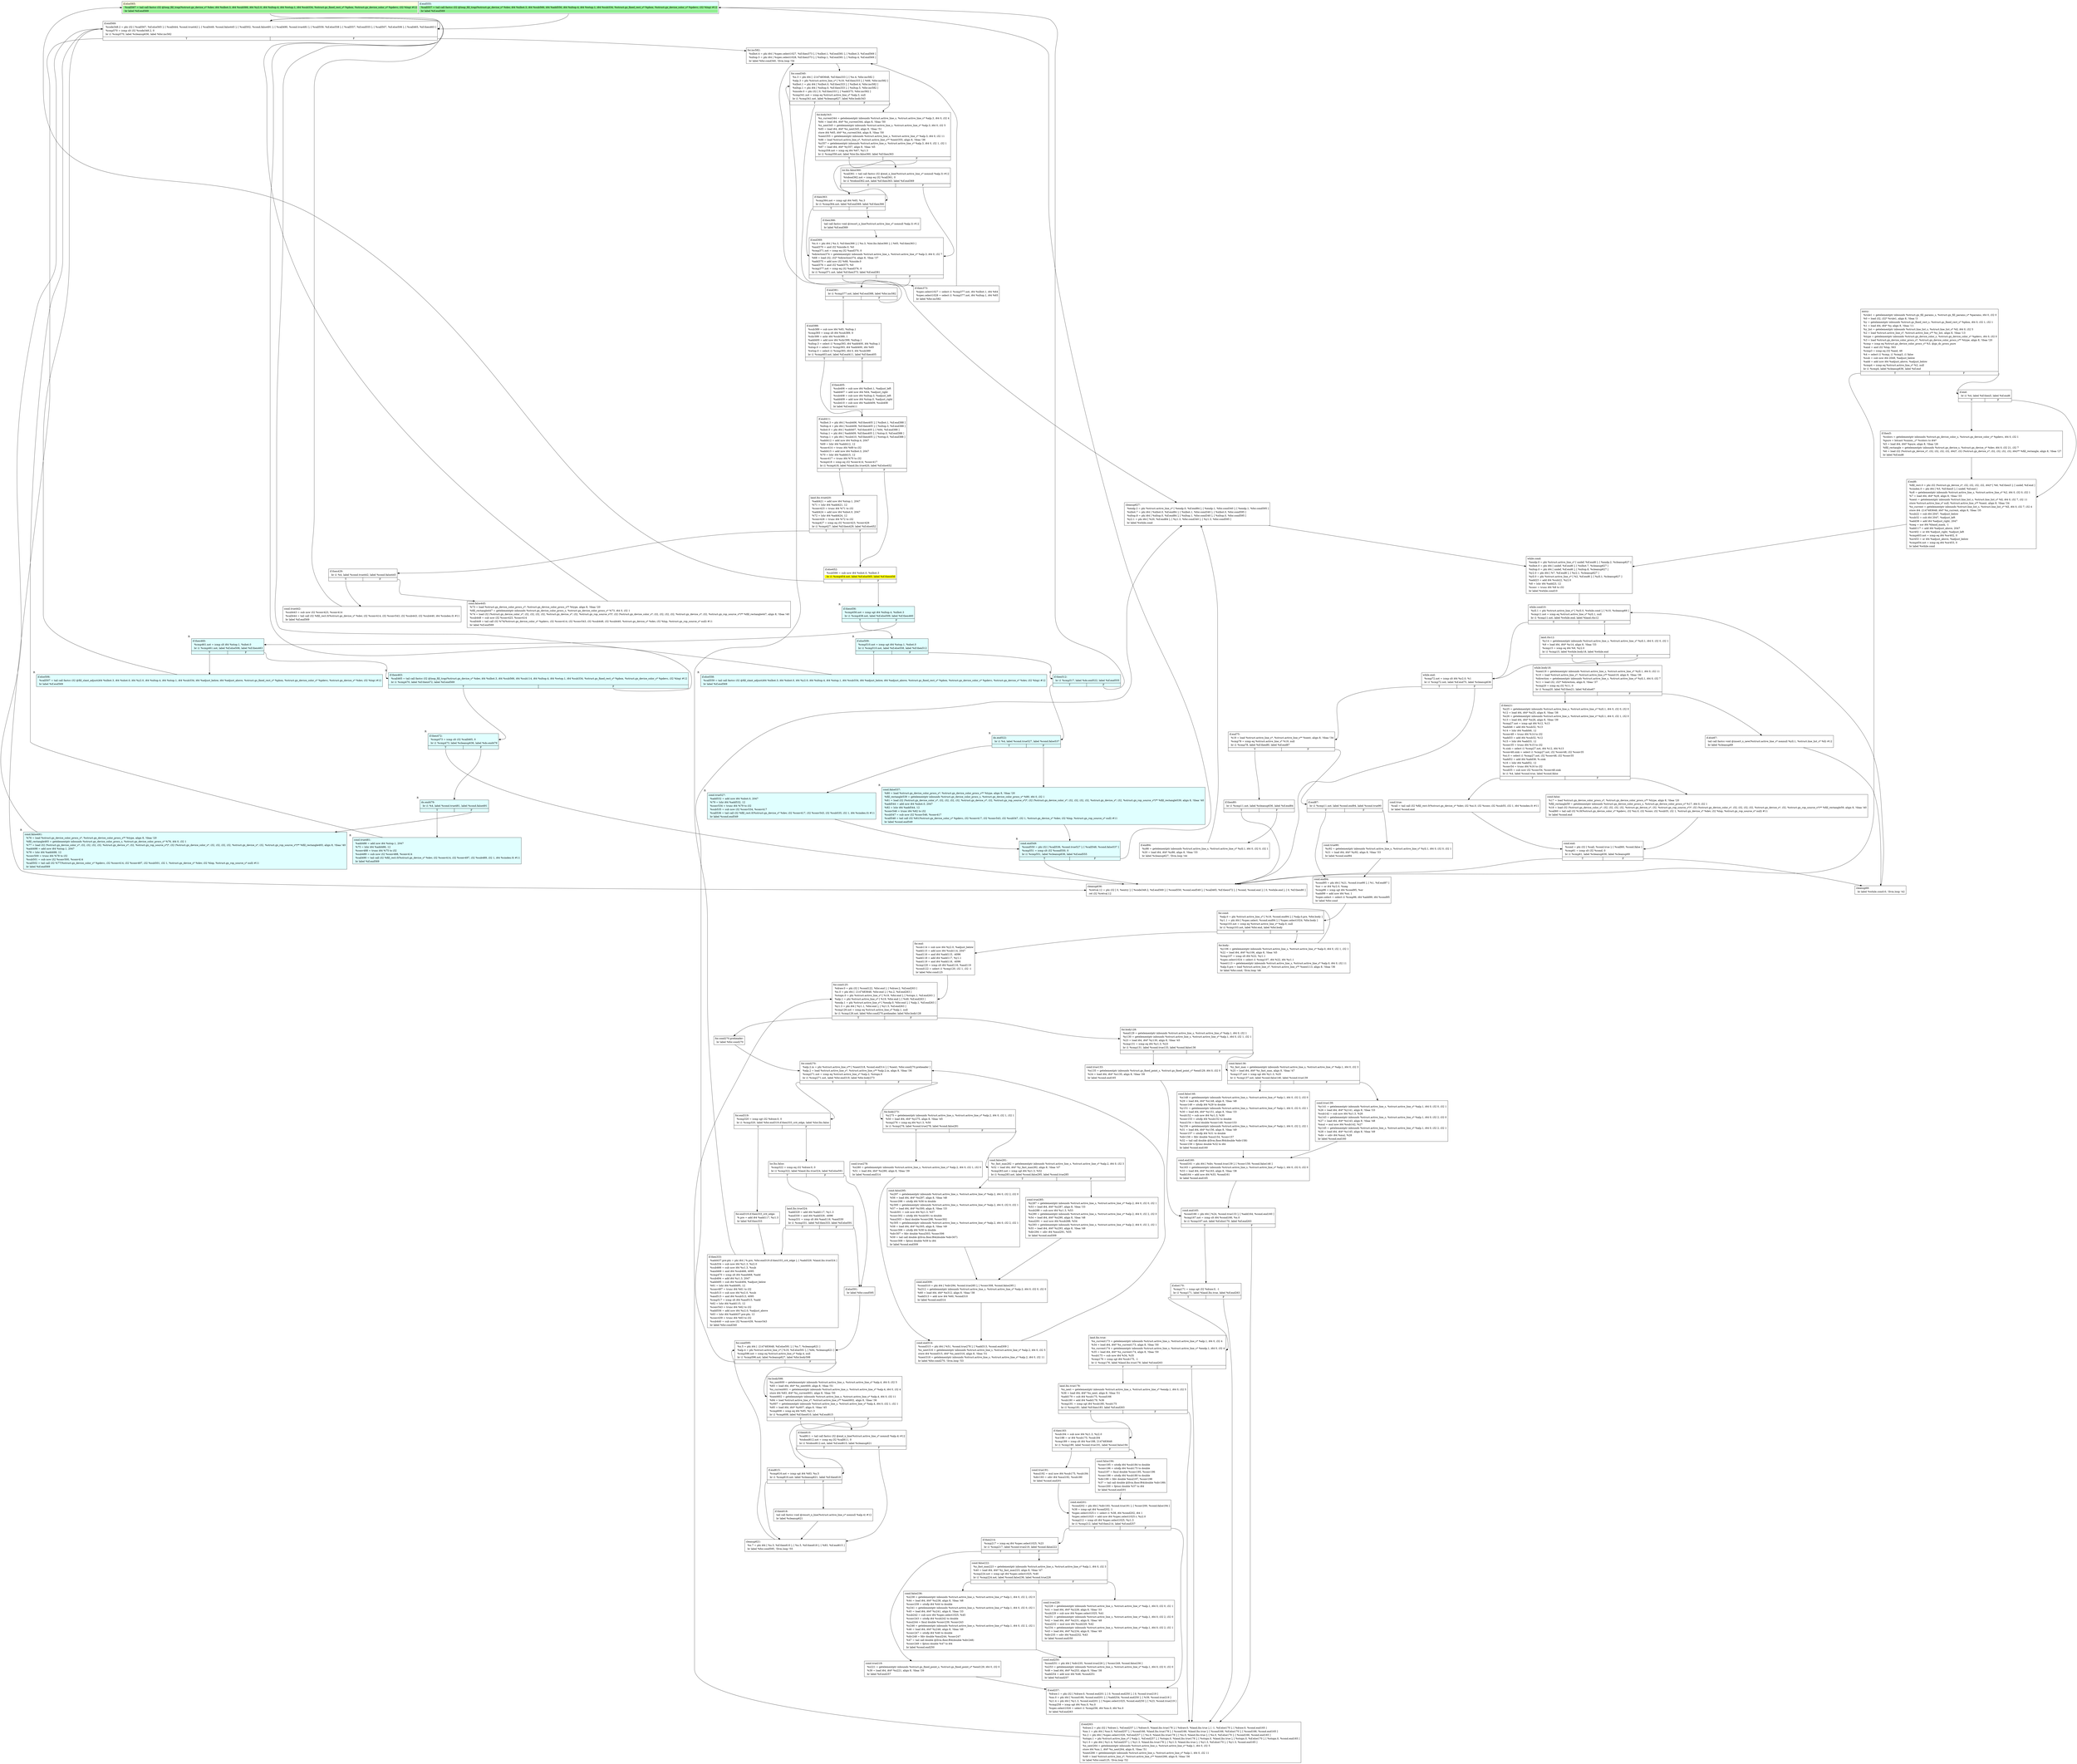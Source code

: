 digraph {
m_bb0 [shape = none, label  = <<table border="0" cellspacing="0">
<tr><td port="f1" border="1" colspan="2"><table bgcolor="LightYellow" border="0">
<tr><td align="left">if.else565:</td></tr>
<tr><td bgcolor="lightgreen" align="left">  %call567 = tail call fastcc i32 @loop_fill_trap(%struct.gx_device_s* %dev, i64 %xlbot.3, i64 %sub566, i64 %y2.0, i64 %xltop.4, i64 %wtop.1, i64 %sub334, %struct.gs_fixed_rect_s* %pbox, %struct.gx_device_color_s* %pdevc, i32 %lop) #12</td></tr>
<tr><td bgcolor="lightgreen" align="left">  br label %if.end569</td></tr>
</table>
</td>
<td port="f2" border="1" colspan="2"><table bgcolor="LightCyan" border="0">
<tr><td align="left">if.end555:</td></tr>
<tr><td bgcolor="lightgreen" align="left">  %call557 = tail call fastcc i32 @loop_fill_trap(%struct.gx_device_s* %dev, i64 %xlbot.3, i64 %sub566, i64 %add556, i64 %xltop.4, i64 %wtop.1, i64 %sub334, %struct.gs_fixed_rect_s* %pbox, %struct.gx_device_color_s* %pdevc, i32 %lop) #12</td></tr>
<tr><td bgcolor="lightgreen" align="left">  br label %if.end569</td></tr>
</table>
</td></tr>
</table>> ]
f_bb0 [shape = none, label  = <<table  border="0" cellspacing="0">
<tr><td port="f" border="1" colspan="2"><table border="0">
<tr><td align="left">entry:</td></tr>
<tr><td align="left">  %rule1 = getelementptr inbounds %struct.gx_fill_params_s, %struct.gx_fill_params_s* %params, i64 0, i32 0</td></tr>
<tr><td align="left">  %0 = load i32, i32* %rule1, align 8, !tbaa !3</td></tr>
<tr><td align="left">  %y = getelementptr inbounds %struct.gs_fixed_rect_s, %struct.gs_fixed_rect_s* %pbox, i64 0, i32 1, i32 1</td></tr>
<tr><td align="left">  %1 = load i64, i64* %y, align 8, !tbaa !11</td></tr>
<tr><td align="left">  %y_list = getelementptr inbounds %struct.line_list_s, %struct.line_list_s* %ll, i64 0, i32 5</td></tr>
<tr><td align="left">  %2 = load %struct.active_line_s*, %struct.active_line_s** %y_list, align 8, !tbaa !13</td></tr>
<tr><td align="left">  %type = getelementptr inbounds %struct.gx_device_color_s, %struct.gx_device_color_s* %pdevc, i64 0, i32 0</td></tr>
<tr><td align="left">  %3 = load %struct.gx_device_color_procs_s*, %struct.gx_device_color_procs_s** %type, align 8, !tbaa !20</td></tr>
<tr><td align="left">  %cmp = icmp eq %struct.gx_device_color_procs_s* %3, @gx_dc_procs_pure</td></tr>
<tr><td align="left">  %and = and i32 %lop, 563</td></tr>
<tr><td align="left">  %cmp3 = icmp eq i32 %and, 48</td></tr>
<tr><td align="left">  %4 = select i1 %cmp, i1 %cmp3, i1 false</td></tr>
<tr><td align="left">  %sub = sub nsw i64 2049, %adjust_below</td></tr>
<tr><td align="left">  %add = add nsw i64 %adjust_above, %adjust_below</td></tr>
<tr><td align="left">  %cmp4 = icmp eq %struct.active_line_s* %2, null</td></tr>
<tr><td align="left">  br i1 %cmp4, label %cleanup636, label %if.end</td></tr>
</table>
</td></tr>
<tr><td border="1" port="fT">T</td><td border="1" port="fF">F</td></tr>
</table>> ]
f_bb1 [shape = none, label  = <<table  border="0" cellspacing="0">
<tr><td port="f" border="1" colspan="2"><table border="0">
<tr><td align="left">if.end:</td></tr>
<tr><td align="left">  br i1 %4, label %if.then5, label %if.end6</td></tr>
</table>
</td></tr>
<tr><td border="1" port="fT">T</td><td border="1" port="fF">F</td></tr>
</table>> ]
f_bb2 [shape = none, label  = <<table  border="0" cellspacing="0">
<tr><td port="f" border="1"><table border="0">
<tr><td align="left">if.then5:</td></tr>
<tr><td align="left">  %colors = getelementptr inbounds %struct.gx_device_color_s, %struct.gx_device_color_s* %pdevc, i64 0, i32 1</td></tr>
<tr><td align="left">  %pure = bitcast %union._c* %colors to i64*</td></tr>
<tr><td align="left">  %5 = load i64, i64* %pure, align 8, !tbaa !26</td></tr>
<tr><td align="left">  %fill_rectangle = getelementptr inbounds %struct.gx_device_s, %struct.gx_device_s* %dev, i64 0, i32 21, i32 7</td></tr>
<tr><td align="left">  %6 = load i32 (%struct.gx_device_s*, i32, i32, i32, i32, i64)*, i32 (%struct.gx_device_s*, i32, i32, i32, i32, i64)** %fill_rectangle, align 8, !tbaa !27</td></tr>
<tr><td align="left">  br label %if.end6</td></tr>
</table>
</td></tr>
</table>> ]
f_bb3 [shape = none, label  = <<table  border="0" cellspacing="0">
<tr><td port="f" border="1"><table border="0">
<tr><td align="left">if.end6:</td></tr>
<tr><td align="left">  %fill_rect.0 = phi i32 (%struct.gx_device_s*, i32, i32, i32, i32, i64)* [ %6, %if.then5 ], [ undef, %if.end ]</td></tr>
<tr><td align="left">  %cindex.0 = phi i64 [ %5, %if.then5 ], [ undef, %if.end ]</td></tr>
<tr><td align="left">  %y8 = getelementptr inbounds %struct.active_line_s, %struct.active_line_s* %2, i64 0, i32 0, i32 1</td></tr>
<tr><td align="left">  %7 = load i64, i64* %y8, align 8, !tbaa !33</td></tr>
<tr><td align="left">  %next = getelementptr inbounds %struct.line_list_s, %struct.line_list_s* %ll, i64 0, i32 7, i32 11</td></tr>
<tr><td align="left">  store %struct.active_line_s* null, %struct.active_line_s** %next, align 8, !tbaa !34</td></tr>
<tr><td align="left">  %x_current = getelementptr inbounds %struct.line_list_s, %struct.line_list_s* %ll, i64 0, i32 7, i32 4</td></tr>
<tr><td align="left">  store i64 -2147483648, i64* %x_current, align 8, !tbaa !35</td></tr>
<tr><td align="left">  %sub22 = sub i64 2047, %adjust_below</td></tr>
<tr><td align="left">  %sub32 = sub i64 2047, %adjust_left</td></tr>
<tr><td align="left">  %add38 = add i64 %adjust_right, 2047</td></tr>
<tr><td align="left">  %neg = xor i64 %band_mask, -1</td></tr>
<tr><td align="left">  %add117 = add i64 %adjust_above, 2047</td></tr>
<tr><td align="left">  %or402 = or i64 %adjust_right, %adjust_left</td></tr>
<tr><td align="left">  %cmp403.not = icmp eq i64 %or402, 0</td></tr>
<tr><td align="left">  %or453 = or i64 %adjust_above, %adjust_below</td></tr>
<tr><td align="left">  %cmp454.not = icmp eq i64 %or453, 0</td></tr>
<tr><td align="left">  br label %while.cond</td></tr>
</table>
</td></tr>
</table>> ]
f_bb4 [shape = none, label  = <<table  border="0" cellspacing="0">
<tr><td port="f" border="1"><table border="0">
<tr><td align="left">while.cond:</td></tr>
<tr><td align="left">  %endp.0 = phi %struct.active_line_s* [ undef, %if.end6 ], [ %endp.2, %cleanup627 ]</td></tr>
<tr><td align="left">  %xlbot.0 = phi i64 [ undef, %if.end6 ], [ %xlbot.7, %cleanup627 ]</td></tr>
<tr><td align="left">  %xltop.0 = phi i64 [ undef, %if.end6 ], [ %xltop.8, %cleanup627 ]</td></tr>
<tr><td align="left">  %y2.0 = phi i64 [ %7, %if.end6 ], [ %y2.1, %cleanup627 ]</td></tr>
<tr><td align="left">  %yll.0 = phi %struct.active_line_s* [ %2, %if.end6 ], [ %yll.1, %cleanup627 ]</td></tr>
<tr><td align="left">  %add23 = add i64 %sub22, %y2.0</td></tr>
<tr><td align="left">  %8 = lshr i64 %add23, 12</td></tr>
<tr><td align="left">  %conv = trunc i64 %8 to i32</td></tr>
<tr><td align="left">  br label %while.cond10</td></tr>
</table>
</td></tr>
</table>> ]
f_bb5 [shape = none, label  = <<table  border="0" cellspacing="0">
<tr><td port="f" border="1" colspan="2"><table border="0">
<tr><td align="left">while.cond10:</td></tr>
<tr><td align="left">  %yll.1 = phi %struct.active_line_s* [ %yll.0, %while.cond ], [ %10, %cleanup69 ]</td></tr>
<tr><td align="left">  %cmp11.not = icmp eq %struct.active_line_s* %yll.1, null</td></tr>
<tr><td align="left">  br i1 %cmp11.not, label %while.end, label %land.rhs12</td></tr>
</table>
</td></tr>
<tr><td border="1" port="fT">T</td><td border="1" port="fF">F</td></tr>
</table>> ]
f_bb6 [shape = none, label  = <<table  border="0" cellspacing="0">
<tr><td port="f" border="1" colspan="2"><table border="0">
<tr><td align="left">land.rhs12:</td></tr>
<tr><td align="left">  %y14 = getelementptr inbounds %struct.active_line_s, %struct.active_line_s* %yll.1, i64 0, i32 0, i32 1</td></tr>
<tr><td align="left">  %9 = load i64, i64* %y14, align 8, !tbaa !33</td></tr>
<tr><td align="left">  %cmp15 = icmp eq i64 %9, %y2.0</td></tr>
<tr><td align="left">  br i1 %cmp15, label %while.body18, label %while.end</td></tr>
</table>
</td></tr>
<tr><td border="1" port="fT">T</td><td border="1" port="fF">F</td></tr>
</table>> ]
f_bb7 [shape = none, label  = <<table  border="0" cellspacing="0">
<tr><td port="f" border="1" colspan="2"><table border="0">
<tr><td align="left">while.body18:</td></tr>
<tr><td align="left">  %next19 = getelementptr inbounds %struct.active_line_s, %struct.active_line_s* %yll.1, i64 0, i32 11</td></tr>
<tr><td align="left">  %10 = load %struct.active_line_s*, %struct.active_line_s** %next19, align 8, !tbaa !36</td></tr>
<tr><td align="left">  %direction = getelementptr inbounds %struct.active_line_s, %struct.active_line_s* %yll.1, i64 0, i32 7</td></tr>
<tr><td align="left">  %11 = load i32, i32* %direction, align 8, !tbaa !37</td></tr>
<tr><td align="left">  %cmp20 = icmp eq i32 %11, 0</td></tr>
<tr><td align="left">  br i1 %cmp20, label %if.then21, label %if.else67</td></tr>
</table>
</td></tr>
<tr><td border="1" port="fT">T</td><td border="1" port="fF">F</td></tr>
</table>> ]
f_bb8 [shape = none, label  = <<table  border="0" cellspacing="0">
<tr><td port="f" border="1" colspan="2"><table border="0">
<tr><td align="left">if.then21:</td></tr>
<tr><td align="left">  %x25 = getelementptr inbounds %struct.active_line_s, %struct.active_line_s* %yll.1, i64 0, i32 0, i32 0</td></tr>
<tr><td align="left">  %12 = load i64, i64* %x25, align 8, !tbaa !38</td></tr>
<tr><td align="left">  %x26 = getelementptr inbounds %struct.active_line_s, %struct.active_line_s* %yll.1, i64 0, i32 1, i32 0</td></tr>
<tr><td align="left">  %13 = load i64, i64* %x26, align 8, !tbaa !39</td></tr>
<tr><td align="left">  %cmp27.not = icmp sgt i64 %12, %13</td></tr>
<tr><td align="left">  %add46 = add i64 %sub32, %13</td></tr>
<tr><td align="left">  %14 = lshr i64 %add46, 12</td></tr>
<tr><td align="left">  %conv48 = trunc i64 %14 to i32</td></tr>
<tr><td align="left">  %add33 = add i64 %sub32, %12</td></tr>
<tr><td align="left">  %15 = lshr i64 %add33, 12</td></tr>
<tr><td align="left">  %conv35 = trunc i64 %15 to i32</td></tr>
<tr><td align="left">  %.sink = select i1 %cmp27.not, i64 %12, i64 %13</td></tr>
<tr><td align="left">  %conv48.sink = select i1 %cmp27.not, i32 %conv48, i32 %conv35</td></tr>
<tr><td align="left">  %xi.0 = select i1 %cmp27.not, i32 %conv48, i32 %conv35</td></tr>
<tr><td align="left">  %add52 = add i64 %add38, %.sink</td></tr>
<tr><td align="left">  %16 = lshr i64 %add52, 12</td></tr>
<tr><td align="left">  %conv54 = trunc i64 %16 to i32</td></tr>
<tr><td align="left">  %sub55 = sub nsw i32 %conv54, %conv48.sink</td></tr>
<tr><td align="left">  br i1 %4, label %cond.true, label %cond.false</td></tr>
</table>
</td></tr>
<tr><td border="1" port="fT">T</td><td border="1" port="fF">F</td></tr>
</table>> ]
f_bb9 [shape = none, label  = <<table  border="0" cellspacing="0">
<tr><td port="f" border="1"><table border="0">
<tr><td align="left">cond.true:</td></tr>
<tr><td align="left">  %call = tail call i32 %fill_rect.0(%struct.gx_device_s* %dev, i32 %xi.0, i32 %conv, i32 %sub55, i32 1, i64 %cindex.0) #11</td></tr>
<tr><td align="left">  br label %cond.end</td></tr>
</table>
</td></tr>
</table>> ]
f_bb10 [shape = none, label  = <<table  border="0" cellspacing="0">
<tr><td port="f" border="1"><table border="0">
<tr><td align="left">cond.false:</td></tr>
<tr><td align="left">  %17 = load %struct.gx_device_color_procs_s*, %struct.gx_device_color_procs_s** %type, align 8, !tbaa !20</td></tr>
<tr><td align="left">  %fill_rectangle59 = getelementptr inbounds %struct.gx_device_color_procs_s, %struct.gx_device_color_procs_s* %17, i64 0, i32 1</td></tr>
<tr><td align="left">  %18 = load i32 (%struct.gx_device_color_s*, i32, i32, i32, i32, %struct.gx_device_s*, i32, %struct.gx_rop_source_s*)*, i32 (%struct.gx_device_color_s*, i32, i32, i32, i32, %struct.gx_device_s*, i32, %struct.gx_rop_source_s*)** %fill_rectangle59, align 8, !tbaa !40</td></tr>
<tr><td align="left">  %call60 = tail call i32 %18(%struct.gx_device_color_s* %pdevc, i32 %xi.0, i32 %conv, i32 %sub55, i32 1, %struct.gx_device_s* %dev, i32 %lop, %struct.gx_rop_source_s* null) #11</td></tr>
<tr><td align="left">  br label %cond.end</td></tr>
</table>
</td></tr>
</table>> ]
f_bb11 [shape = none, label  = <<table  border="0" cellspacing="0">
<tr><td port="f" border="1" colspan="2"><table border="0">
<tr><td align="left">cond.end:</td></tr>
<tr><td align="left">  %cond = phi i32 [ %call, %cond.true ], [ %call60, %cond.false ]</td></tr>
<tr><td align="left">  %cmp61 = icmp slt i32 %cond, 0</td></tr>
<tr><td align="left">  br i1 %cmp61, label %cleanup636, label %cleanup69</td></tr>
</table>
</td></tr>
<tr><td border="1" port="fT">T</td><td border="1" port="fF">F</td></tr>
</table>> ]
f_bb12 [shape = none, label  = <<table  border="0" cellspacing="0">
<tr><td port="f" border="1"><table border="0">
<tr><td align="left">if.else67:</td></tr>
<tr><td align="left">  tail call fastcc void @insert_x_new(%struct.active_line_s* nonnull %yll.1, %struct.line_list_s* %ll) #12</td></tr>
<tr><td align="left">  br label %cleanup69</td></tr>
</table>
</td></tr>
</table>> ]
f_bb13 [shape = none, label  = <<table  border="0" cellspacing="0">
<tr><td port="f" border="1"><table border="0">
<tr><td align="left">cleanup69:</td></tr>
<tr><td align="left">  br label %while.cond10, !llvm.loop !42</td></tr>
</table>
</td></tr>
</table>> ]
f_bb14 [shape = none, label  = <<table  border="0" cellspacing="0">
<tr><td port="f" border="1" colspan="2"><table border="0">
<tr><td align="left">while.end:</td></tr>
<tr><td align="left">  %cmp72.not = icmp slt i64 %y2.0, %1</td></tr>
<tr><td align="left">  br i1 %cmp72.not, label %if.end75, label %cleanup636</td></tr>
</table>
</td></tr>
<tr><td border="1" port="fT">T</td><td border="1" port="fF">F</td></tr>
</table>> ]
f_bb15 [shape = none, label  = <<table  border="0" cellspacing="0">
<tr><td port="f" border="1" colspan="2"><table border="0">
<tr><td align="left">if.end75:</td></tr>
<tr><td align="left">  %19 = load %struct.active_line_s*, %struct.active_line_s** %next, align 8, !tbaa !34</td></tr>
<tr><td align="left">  %cmp78 = icmp eq %struct.active_line_s* %19, null</td></tr>
<tr><td align="left">  br i1 %cmp78, label %if.then80, label %if.end87</td></tr>
</table>
</td></tr>
<tr><td border="1" port="fT">T</td><td border="1" port="fF">F</td></tr>
</table>> ]
f_bb16 [shape = none, label  = <<table  border="0" cellspacing="0">
<tr><td port="f" border="1" colspan="2"><table border="0">
<tr><td align="left">if.then80:</td></tr>
<tr><td align="left">  br i1 %cmp11.not, label %cleanup636, label %if.end84</td></tr>
</table>
</td></tr>
<tr><td border="1" port="fT">T</td><td border="1" port="fF">F</td></tr>
</table>> ]
f_bb17 [shape = none, label  = <<table  border="0" cellspacing="0">
<tr><td port="f" border="1"><table border="0">
<tr><td align="left">if.end84:</td></tr>
<tr><td align="left">  %y86 = getelementptr inbounds %struct.active_line_s, %struct.active_line_s* %yll.1, i64 0, i32 0, i32 1</td></tr>
<tr><td align="left">  %20 = load i64, i64* %y86, align 8, !tbaa !33</td></tr>
<tr><td align="left">  br label %cleanup627, !llvm.loop !44</td></tr>
</table>
</td></tr>
</table>> ]
f_bb18 [shape = none, label  = <<table  border="0" cellspacing="0">
<tr><td port="f" border="1" colspan="2"><table border="0">
<tr><td align="left">if.end87:</td></tr>
<tr><td align="left">  br i1 %cmp11.not, label %cond.end94, label %cond.true90</td></tr>
</table>
</td></tr>
<tr><td border="1" port="fT">T</td><td border="1" port="fF">F</td></tr>
</table>> ]
f_bb19 [shape = none, label  = <<table  border="0" cellspacing="0">
<tr><td port="f" border="1"><table border="0">
<tr><td align="left">cond.true90:</td></tr>
<tr><td align="left">  %y92 = getelementptr inbounds %struct.active_line_s, %struct.active_line_s* %yll.1, i64 0, i32 0, i32 1</td></tr>
<tr><td align="left">  %21 = load i64, i64* %y92, align 8, !tbaa !33</td></tr>
<tr><td align="left">  br label %cond.end94</td></tr>
</table>
</td></tr>
</table>> ]
f_bb20 [shape = none, label  = <<table  border="0" cellspacing="0">
<tr><td port="f" border="1"><table border="0">
<tr><td align="left">cond.end94:</td></tr>
<tr><td align="left">  %cond95 = phi i64 [ %21, %cond.true90 ], [ %1, %if.end87 ]</td></tr>
<tr><td align="left">  %or = or i64 %y2.0, %neg</td></tr>
<tr><td align="left">  %cmp96 = icmp sgt i64 %cond95, %or</td></tr>
<tr><td align="left">  %add99 = add nsw i64 %or, 1</td></tr>
<tr><td align="left">  %spec.select = select i1 %cmp96, i64 %add99, i64 %cond95</td></tr>
<tr><td align="left">  br label %for.cond</td></tr>
</table>
</td></tr>
</table>> ]
f_bb21 [shape = none, label  = <<table  border="0" cellspacing="0">
<tr><td port="f" border="1" colspan="2"><table border="0">
<tr><td align="left">for.cond:</td></tr>
<tr><td align="left">  %alp.0 = phi %struct.active_line_s* [ %19, %cond.end94 ], [ %alp.0.pre, %for.body ]</td></tr>
<tr><td align="left">  %y1.1 = phi i64 [ %spec.select, %cond.end94 ], [ %spec.select1024, %for.body ]</td></tr>
<tr><td align="left">  %cmp103.not = icmp eq %struct.active_line_s* %alp.0, null</td></tr>
<tr><td align="left">  br i1 %cmp103.not, label %for.end, label %for.body</td></tr>
</table>
</td></tr>
<tr><td border="1" port="fT">T</td><td border="1" port="fF">F</td></tr>
</table>> ]
f_bb22 [shape = none, label  = <<table  border="0" cellspacing="0">
<tr><td port="f" border="1"><table border="0">
<tr><td align="left">for.body:</td></tr>
<tr><td align="left">  %y106 = getelementptr inbounds %struct.active_line_s, %struct.active_line_s* %alp.0, i64 0, i32 1, i32 1</td></tr>
<tr><td align="left">  %22 = load i64, i64* %y106, align 8, !tbaa !45</td></tr>
<tr><td align="left">  %cmp107 = icmp slt i64 %22, %y1.1</td></tr>
<tr><td align="left">  %spec.select1024 = select i1 %cmp107, i64 %22, i64 %y1.1</td></tr>
<tr><td align="left">  %next113 = getelementptr inbounds %struct.active_line_s, %struct.active_line_s* %alp.0, i64 0, i32 11</td></tr>
<tr><td align="left">  %alp.0.pre = load %struct.active_line_s*, %struct.active_line_s** %next113, align 8, !tbaa !36</td></tr>
<tr><td align="left">  br label %for.cond, !llvm.loop !46</td></tr>
</table>
</td></tr>
</table>> ]
f_bb23 [shape = none, label  = <<table  border="0" cellspacing="0">
<tr><td port="f" border="1"><table border="0">
<tr><td align="left">for.end:</td></tr>
<tr><td align="left">  %sub114 = sub nsw i64 %y2.0, %adjust_below</td></tr>
<tr><td align="left">  %add115 = add nsw i64 %sub114, 2047</td></tr>
<tr><td align="left">  %and116 = and i64 %add115, -4096</td></tr>
<tr><td align="left">  %add118 = add i64 %add117, %y1.1</td></tr>
<tr><td align="left">  %and119 = and i64 %add118, -4096</td></tr>
<tr><td align="left">  %cmp120 = icmp slt i64 %and116, %and119</td></tr>
<tr><td align="left">  %cond122 = select i1 %cmp120, i32 1, i32 -1</td></tr>
<tr><td align="left">  br label %for.cond125</td></tr>
</table>
</td></tr>
</table>> ]
f_bb24 [shape = none, label  = <<table  border="0" cellspacing="0">
<tr><td port="f" border="1" colspan="2"><table border="0">
<tr><td align="left">for.cond125:</td></tr>
<tr><td align="left">  %draw.0 = phi i32 [ %cond122, %for.end ], [ %draw.2, %if.end263 ]</td></tr>
<tr><td align="left">  %x.0 = phi i64 [ -2147483648, %for.end ], [ %x.2, %if.end263 ]</td></tr>
<tr><td align="left">  %stopx.0 = phi %struct.active_line_s* [ %19, %for.end ], [ %stopx.1, %if.end263 ]</td></tr>
<tr><td align="left">  %alp.1 = phi %struct.active_line_s* [ %19, %for.end ], [ %49, %if.end263 ]</td></tr>
<tr><td align="left">  %endp.1 = phi %struct.active_line_s* [ %endp.0, %for.end ], [ %alp.1, %if.end263 ]</td></tr>
<tr><td align="left">  %y1.3 = phi i64 [ %y1.1, %for.end ], [ %y1.5, %if.end263 ]</td></tr>
<tr><td align="left">  %cmp126.not = icmp eq %struct.active_line_s* %alp.1, null</td></tr>
<tr><td align="left">  br i1 %cmp126.not, label %for.cond270.preheader, label %for.body128</td></tr>
</table>
</td></tr>
<tr><td border="1" port="fT">T</td><td border="1" port="fF">F</td></tr>
</table>> ]
f_bb25 [shape = none, label  = <<table  border="0" cellspacing="0">
<tr><td port="f" border="1"><table border="0">
<tr><td align="left">for.cond270.preheader:</td></tr>
<tr><td align="left">  br label %for.cond270</td></tr>
</table>
</td></tr>
</table>> ]
f_bb26 [shape = none, label  = <<table  border="0" cellspacing="0">
<tr><td port="f" border="1" colspan="2"><table border="0">
<tr><td align="left">for.body128:</td></tr>
<tr><td align="left">  %end129 = getelementptr inbounds %struct.active_line_s, %struct.active_line_s* %alp.1, i64 0, i32 1</td></tr>
<tr><td align="left">  %y130 = getelementptr inbounds %struct.active_line_s, %struct.active_line_s* %alp.1, i64 0, i32 1, i32 1</td></tr>
<tr><td align="left">  %23 = load i64, i64* %y130, align 8, !tbaa !45</td></tr>
<tr><td align="left">  %cmp131 = icmp eq i64 %y1.3, %23</td></tr>
<tr><td align="left">  br i1 %cmp131, label %cond.true133, label %cond.false136</td></tr>
</table>
</td></tr>
<tr><td border="1" port="fT">T</td><td border="1" port="fF">F</td></tr>
</table>> ]
f_bb27 [shape = none, label  = <<table  border="0" cellspacing="0">
<tr><td port="f" border="1"><table border="0">
<tr><td align="left">cond.true133:</td></tr>
<tr><td align="left">  %x135 = getelementptr inbounds %struct.gs_fixed_point_s, %struct.gs_fixed_point_s* %end129, i64 0, i32 0</td></tr>
<tr><td align="left">  %24 = load i64, i64* %x135, align 8, !tbaa !39</td></tr>
<tr><td align="left">  br label %cond.end165</td></tr>
</table>
</td></tr>
</table>> ]
f_bb28 [shape = none, label  = <<table  border="0" cellspacing="0">
<tr><td port="f" border="1" colspan="2"><table border="0">
<tr><td align="left">cond.false136:</td></tr>
<tr><td align="left">  %y_fast_max = getelementptr inbounds %struct.active_line_s, %struct.active_line_s* %alp.1, i64 0, i32 3</td></tr>
<tr><td align="left">  %25 = load i64, i64* %y_fast_max, align 8, !tbaa !47</td></tr>
<tr><td align="left">  %cmp137.not = icmp sgt i64 %y1.3, %25</td></tr>
<tr><td align="left">  br i1 %cmp137.not, label %cond.false146, label %cond.true139</td></tr>
</table>
</td></tr>
<tr><td border="1" port="fT">T</td><td border="1" port="fF">F</td></tr>
</table>> ]
f_bb29 [shape = none, label  = <<table  border="0" cellspacing="0">
<tr><td port="f" border="1"><table border="0">
<tr><td align="left">cond.true139:</td></tr>
<tr><td align="left">  %y141 = getelementptr inbounds %struct.active_line_s, %struct.active_line_s* %alp.1, i64 0, i32 0, i32 1</td></tr>
<tr><td align="left">  %26 = load i64, i64* %y141, align 8, !tbaa !33</td></tr>
<tr><td align="left">  %sub142 = sub nsw i64 %y1.3, %26</td></tr>
<tr><td align="left">  %x143 = getelementptr inbounds %struct.active_line_s, %struct.active_line_s* %alp.1, i64 0, i32 2, i32 0</td></tr>
<tr><td align="left">  %27 = load i64, i64* %x143, align 8, !tbaa !48</td></tr>
<tr><td align="left">  %mul = mul nsw i64 %sub142, %27</td></tr>
<tr><td align="left">  %y145 = getelementptr inbounds %struct.active_line_s, %struct.active_line_s* %alp.1, i64 0, i32 2, i32 1</td></tr>
<tr><td align="left">  %28 = load i64, i64* %y145, align 8, !tbaa !49</td></tr>
<tr><td align="left">  %div = sdiv i64 %mul, %28</td></tr>
<tr><td align="left">  br label %cond.end160</td></tr>
</table>
</td></tr>
</table>> ]
f_bb30 [shape = none, label  = <<table  border="0" cellspacing="0">
<tr><td port="f" border="1"><table border="0">
<tr><td align="left">cond.false146:</td></tr>
<tr><td align="left">  %x148 = getelementptr inbounds %struct.active_line_s, %struct.active_line_s* %alp.1, i64 0, i32 2, i32 0</td></tr>
<tr><td align="left">  %29 = load i64, i64* %x148, align 8, !tbaa !48</td></tr>
<tr><td align="left">  %conv149 = sitofp i64 %29 to double</td></tr>
<tr><td align="left">  %y151 = getelementptr inbounds %struct.active_line_s, %struct.active_line_s* %alp.1, i64 0, i32 0, i32 1</td></tr>
<tr><td align="left">  %30 = load i64, i64* %y151, align 8, !tbaa !33</td></tr>
<tr><td align="left">  %sub152 = sub nsw i64 %y1.3, %30</td></tr>
<tr><td align="left">  %conv153 = sitofp i64 %sub152 to double</td></tr>
<tr><td align="left">  %mul154 = fmul double %conv149, %conv153</td></tr>
<tr><td align="left">  %y156 = getelementptr inbounds %struct.active_line_s, %struct.active_line_s* %alp.1, i64 0, i32 2, i32 1</td></tr>
<tr><td align="left">  %31 = load i64, i64* %y156, align 8, !tbaa !49</td></tr>
<tr><td align="left">  %conv157 = sitofp i64 %31 to double</td></tr>
<tr><td align="left">  %div158 = fdiv double %mul154, %conv157</td></tr>
<tr><td align="left">  %32 = tail call double @llvm.floor.f64(double %div158)</td></tr>
<tr><td align="left">  %conv159 = fptosi double %32 to i64</td></tr>
<tr><td align="left">  br label %cond.end160</td></tr>
</table>
</td></tr>
</table>> ]
f_bb31 [shape = none, label  = <<table  border="0" cellspacing="0">
<tr><td port="f" border="1"><table border="0">
<tr><td align="left">cond.end160:</td></tr>
<tr><td align="left">  %cond161 = phi i64 [ %div, %cond.true139 ], [ %conv159, %cond.false146 ]</td></tr>
<tr><td align="left">  %x163 = getelementptr inbounds %struct.active_line_s, %struct.active_line_s* %alp.1, i64 0, i32 0, i32 0</td></tr>
<tr><td align="left">  %33 = load i64, i64* %x163, align 8, !tbaa !38</td></tr>
<tr><td align="left">  %add164 = add nsw i64 %33, %cond161</td></tr>
<tr><td align="left">  br label %cond.end165</td></tr>
</table>
</td></tr>
</table>> ]
f_bb32 [shape = none, label  = <<table  border="0" cellspacing="0">
<tr><td port="f" border="1" colspan="2"><table border="0">
<tr><td align="left">cond.end165:</td></tr>
<tr><td align="left">  %cond166 = phi i64 [ %24, %cond.true133 ], [ %add164, %cond.end160 ]</td></tr>
<tr><td align="left">  %cmp167.not = icmp slt i64 %cond166, %x.0</td></tr>
<tr><td align="left">  br i1 %cmp167.not, label %if.else170, label %if.end263</td></tr>
</table>
</td></tr>
<tr><td border="1" port="fT">T</td><td border="1" port="fF">F</td></tr>
</table>> ]
f_bb33 [shape = none, label  = <<table  border="0" cellspacing="0">
<tr><td port="f" border="1" colspan="2"><table border="0">
<tr><td align="left">if.else170:</td></tr>
<tr><td align="left">  %cmp171 = icmp sgt i32 %draw.0, -1</td></tr>
<tr><td align="left">  br i1 %cmp171, label %land.lhs.true, label %if.end263</td></tr>
</table>
</td></tr>
<tr><td border="1" port="fT">T</td><td border="1" port="fF">F</td></tr>
</table>> ]
f_bb34 [shape = none, label  = <<table  border="0" cellspacing="0">
<tr><td port="f" border="1" colspan="2"><table border="0">
<tr><td align="left">land.lhs.true:</td></tr>
<tr><td align="left">  %x_current173 = getelementptr inbounds %struct.active_line_s, %struct.active_line_s* %alp.1, i64 0, i32 4</td></tr>
<tr><td align="left">  %34 = load i64, i64* %x_current173, align 8, !tbaa !50</td></tr>
<tr><td align="left">  %x_current174 = getelementptr inbounds %struct.active_line_s, %struct.active_line_s* %endp.1, i64 0, i32 4</td></tr>
<tr><td align="left">  %35 = load i64, i64* %x_current174, align 8, !tbaa !50</td></tr>
<tr><td align="left">  %sub175 = sub nsw i64 %34, %35</td></tr>
<tr><td align="left">  %cmp176 = icmp sgt i64 %sub175, -1</td></tr>
<tr><td align="left">  br i1 %cmp176, label %land.lhs.true178, label %if.end263</td></tr>
</table>
</td></tr>
<tr><td border="1" port="fT">T</td><td border="1" port="fF">F</td></tr>
</table>> ]
f_bb35 [shape = none, label  = <<table  border="0" cellspacing="0">
<tr><td port="f" border="1" colspan="2"><table border="0">
<tr><td align="left">land.lhs.true178:</td></tr>
<tr><td align="left">  %x_next = getelementptr inbounds %struct.active_line_s, %struct.active_line_s* %endp.1, i64 0, i32 5</td></tr>
<tr><td align="left">  %36 = load i64, i64* %x_next, align 8, !tbaa !51</td></tr>
<tr><td align="left">  %add179 = sub i64 %sub175, %cond166</td></tr>
<tr><td align="left">  %sub180 = add i64 %add179, %36</td></tr>
<tr><td align="left">  %cmp181 = icmp sgt i64 %sub180, %sub175</td></tr>
<tr><td align="left">  br i1 %cmp181, label %if.then183, label %if.end263</td></tr>
</table>
</td></tr>
<tr><td border="1" port="fT">T</td><td border="1" port="fF">F</td></tr>
</table>> ]
f_bb36 [shape = none, label  = <<table  border="0" cellspacing="0">
<tr><td port="f" border="1" colspan="2"><table border="0">
<tr><td align="left">if.then183:</td></tr>
<tr><td align="left">  %sub184 = sub nsw i64 %y1.3, %y2.0</td></tr>
<tr><td align="left">  %or188 = or i64 %sub175, %sub184</td></tr>
<tr><td align="left">  %cmp189 = icmp slt i64 %or188, 2147483648</td></tr>
<tr><td align="left">  br i1 %cmp189, label %cond.true191, label %cond.false194</td></tr>
</table>
</td></tr>
<tr><td border="1" port="fT">T</td><td border="1" port="fF">F</td></tr>
</table>> ]
f_bb37 [shape = none, label  = <<table  border="0" cellspacing="0">
<tr><td port="f" border="1"><table border="0">
<tr><td align="left">cond.true191:</td></tr>
<tr><td align="left">  %mul192 = mul nsw i64 %sub175, %sub184</td></tr>
<tr><td align="left">  %div193 = sdiv i64 %mul192, %sub180</td></tr>
<tr><td align="left">  br label %cond.end201</td></tr>
</table>
</td></tr>
</table>> ]
f_bb38 [shape = none, label  = <<table  border="0" cellspacing="0">
<tr><td port="f" border="1"><table border="0">
<tr><td align="left">cond.false194:</td></tr>
<tr><td align="left">  %conv195 = sitofp i64 %sub184 to double</td></tr>
<tr><td align="left">  %conv196 = sitofp i64 %sub175 to double</td></tr>
<tr><td align="left">  %mul197 = fmul double %conv195, %conv196</td></tr>
<tr><td align="left">  %conv198 = sitofp i64 %sub180 to double</td></tr>
<tr><td align="left">  %div199 = fdiv double %mul197, %conv198</td></tr>
<tr><td align="left">  %37 = tail call double @llvm.floor.f64(double %div199)</td></tr>
<tr><td align="left">  %conv200 = fptosi double %37 to i64</td></tr>
<tr><td align="left">  br label %cond.end201</td></tr>
</table>
</td></tr>
</table>> ]
f_bb39 [shape = none, label  = <<table  border="0" cellspacing="0">
<tr><td port="f" border="1" colspan="2"><table border="0">
<tr><td align="left">cond.end201:</td></tr>
<tr><td align="left">  %cond202 = phi i64 [ %div193, %cond.true191 ], [ %conv200, %cond.false194 ]</td></tr>
<tr><td align="left">  %38 = icmp sgt i64 %cond202, 1</td></tr>
<tr><td align="left">  %spec.select1025.v = select i1 %38, i64 %cond202, i64 1</td></tr>
<tr><td align="left">  %spec.select1025 = add nsw i64 %spec.select1025.v, %y2.0</td></tr>
<tr><td align="left">  %cmp212 = icmp slt i64 %spec.select1025, %y1.3</td></tr>
<tr><td align="left">  br i1 %cmp212, label %if.then214, label %if.end257</td></tr>
</table>
</td></tr>
<tr><td border="1" port="fT">T</td><td border="1" port="fF">F</td></tr>
</table>> ]
f_bb40 [shape = none, label  = <<table  border="0" cellspacing="0">
<tr><td port="f" border="1" colspan="2"><table border="0">
<tr><td align="left">if.then214:</td></tr>
<tr><td align="left">  %cmp217 = icmp eq i64 %spec.select1025, %23</td></tr>
<tr><td align="left">  br i1 %cmp217, label %cond.true219, label %cond.false222</td></tr>
</table>
</td></tr>
<tr><td border="1" port="fT">T</td><td border="1" port="fF">F</td></tr>
</table>> ]
f_bb41 [shape = none, label  = <<table  border="0" cellspacing="0">
<tr><td port="f" border="1"><table border="0">
<tr><td align="left">cond.true219:</td></tr>
<tr><td align="left">  %x221 = getelementptr inbounds %struct.gs_fixed_point_s, %struct.gs_fixed_point_s* %end129, i64 0, i32 0</td></tr>
<tr><td align="left">  %39 = load i64, i64* %x221, align 8, !tbaa !39</td></tr>
<tr><td align="left">  br label %if.end257</td></tr>
</table>
</td></tr>
</table>> ]
f_bb42 [shape = none, label  = <<table  border="0" cellspacing="0">
<tr><td port="f" border="1" colspan="2"><table border="0">
<tr><td align="left">cond.false222:</td></tr>
<tr><td align="left">  %y_fast_max223 = getelementptr inbounds %struct.active_line_s, %struct.active_line_s* %alp.1, i64 0, i32 3</td></tr>
<tr><td align="left">  %40 = load i64, i64* %y_fast_max223, align 8, !tbaa !47</td></tr>
<tr><td align="left">  %cmp224.not = icmp sgt i64 %spec.select1025, %40</td></tr>
<tr><td align="left">  br i1 %cmp224.not, label %cond.false236, label %cond.true226</td></tr>
</table>
</td></tr>
<tr><td border="1" port="fT">T</td><td border="1" port="fF">F</td></tr>
</table>> ]
f_bb43 [shape = none, label  = <<table  border="0" cellspacing="0">
<tr><td port="f" border="1"><table border="0">
<tr><td align="left">cond.true226:</td></tr>
<tr><td align="left">  %y228 = getelementptr inbounds %struct.active_line_s, %struct.active_line_s* %alp.1, i64 0, i32 0, i32 1</td></tr>
<tr><td align="left">  %41 = load i64, i64* %y228, align 8, !tbaa !33</td></tr>
<tr><td align="left">  %sub229 = sub nsw i64 %spec.select1025, %41</td></tr>
<tr><td align="left">  %x231 = getelementptr inbounds %struct.active_line_s, %struct.active_line_s* %alp.1, i64 0, i32 2, i32 0</td></tr>
<tr><td align="left">  %42 = load i64, i64* %x231, align 8, !tbaa !48</td></tr>
<tr><td align="left">  %mul232 = mul nsw i64 %sub229, %42</td></tr>
<tr><td align="left">  %y234 = getelementptr inbounds %struct.active_line_s, %struct.active_line_s* %alp.1, i64 0, i32 2, i32 1</td></tr>
<tr><td align="left">  %43 = load i64, i64* %y234, align 8, !tbaa !49</td></tr>
<tr><td align="left">  %div235 = sdiv i64 %mul232, %43</td></tr>
<tr><td align="left">  br label %cond.end250</td></tr>
</table>
</td></tr>
</table>> ]
f_bb44 [shape = none, label  = <<table  border="0" cellspacing="0">
<tr><td port="f" border="1"><table border="0">
<tr><td align="left">cond.false236:</td></tr>
<tr><td align="left">  %x238 = getelementptr inbounds %struct.active_line_s, %struct.active_line_s* %alp.1, i64 0, i32 2, i32 0</td></tr>
<tr><td align="left">  %44 = load i64, i64* %x238, align 8, !tbaa !48</td></tr>
<tr><td align="left">  %conv239 = sitofp i64 %44 to double</td></tr>
<tr><td align="left">  %y241 = getelementptr inbounds %struct.active_line_s, %struct.active_line_s* %alp.1, i64 0, i32 0, i32 1</td></tr>
<tr><td align="left">  %45 = load i64, i64* %y241, align 8, !tbaa !33</td></tr>
<tr><td align="left">  %sub242 = sub nsw i64 %spec.select1025, %45</td></tr>
<tr><td align="left">  %conv243 = sitofp i64 %sub242 to double</td></tr>
<tr><td align="left">  %mul244 = fmul double %conv239, %conv243</td></tr>
<tr><td align="left">  %y246 = getelementptr inbounds %struct.active_line_s, %struct.active_line_s* %alp.1, i64 0, i32 2, i32 1</td></tr>
<tr><td align="left">  %46 = load i64, i64* %y246, align 8, !tbaa !49</td></tr>
<tr><td align="left">  %conv247 = sitofp i64 %46 to double</td></tr>
<tr><td align="left">  %div248 = fdiv double %mul244, %conv247</td></tr>
<tr><td align="left">  %47 = tail call double @llvm.floor.f64(double %div248)</td></tr>
<tr><td align="left">  %conv249 = fptosi double %47 to i64</td></tr>
<tr><td align="left">  br label %cond.end250</td></tr>
</table>
</td></tr>
</table>> ]
f_bb45 [shape = none, label  = <<table  border="0" cellspacing="0">
<tr><td port="f" border="1"><table border="0">
<tr><td align="left">cond.end250:</td></tr>
<tr><td align="left">  %cond251 = phi i64 [ %div235, %cond.true226 ], [ %conv249, %cond.false236 ]</td></tr>
<tr><td align="left">  %x253 = getelementptr inbounds %struct.active_line_s, %struct.active_line_s* %alp.1, i64 0, i32 0, i32 0</td></tr>
<tr><td align="left">  %48 = load i64, i64* %x253, align 8, !tbaa !38</td></tr>
<tr><td align="left">  %add254 = add nsw i64 %48, %cond251</td></tr>
<tr><td align="left">  br label %if.end257</td></tr>
</table>
</td></tr>
</table>> ]
f_bb46 [shape = none, label  = <<table  border="0" cellspacing="0">
<tr><td port="f" border="1"><table border="0">
<tr><td align="left">if.end257:</td></tr>
<tr><td align="left">  %draw.1 = phi i32 [ %draw.0, %cond.end201 ], [ 0, %cond.end250 ], [ 0, %cond.true219 ]</td></tr>
<tr><td align="left">  %nx.0 = phi i64 [ %cond166, %cond.end201 ], [ %add254, %cond.end250 ], [ %39, %cond.true219 ]</td></tr>
<tr><td align="left">  %y1.4 = phi i64 [ %y1.3, %cond.end201 ], [ %spec.select1025, %cond.end250 ], [ %23, %cond.true219 ]</td></tr>
<tr><td align="left">  %cmp258 = icmp sgt i64 %nx.0, %x.0</td></tr>
<tr><td align="left">  %spec.select1026 = select i1 %cmp258, i64 %nx.0, i64 %x.0</td></tr>
<tr><td align="left">  br label %if.end263</td></tr>
</table>
</td></tr>
</table>> ]
f_bb47 [shape = none, label  = <<table  border="0" cellspacing="0">
<tr><td port="f" border="1"><table border="0">
<tr><td align="left">if.end263:</td></tr>
<tr><td align="left">  %draw.2 = phi i32 [ %draw.1, %if.end257 ], [ %draw.0, %land.lhs.true178 ], [ %draw.0, %land.lhs.true ], [ -1, %if.else170 ], [ %draw.0, %cond.end165 ]</td></tr>
<tr><td align="left">  %nx.1 = phi i64 [ %nx.0, %if.end257 ], [ %cond166, %land.lhs.true178 ], [ %cond166, %land.lhs.true ], [ %cond166, %if.else170 ], [ %cond166, %cond.end165 ]</td></tr>
<tr><td align="left">  %x.2 = phi i64 [ %spec.select1026, %if.end257 ], [ %x.0, %land.lhs.true178 ], [ %x.0, %land.lhs.true ], [ %x.0, %if.else170 ], [ %cond166, %cond.end165 ]</td></tr>
<tr><td align="left">  %stopx.1 = phi %struct.active_line_s* [ %alp.1, %if.end257 ], [ %stopx.0, %land.lhs.true178 ], [ %stopx.0, %land.lhs.true ], [ %stopx.0, %if.else170 ], [ %stopx.0, %cond.end165 ]</td></tr>
<tr><td align="left">  %y1.5 = phi i64 [ %y1.4, %if.end257 ], [ %y1.3, %land.lhs.true178 ], [ %y1.3, %land.lhs.true ], [ %y1.3, %if.else170 ], [ %y1.3, %cond.end165 ]</td></tr>
<tr><td align="left">  %x_next264 = getelementptr inbounds %struct.active_line_s, %struct.active_line_s* %alp.1, i64 0, i32 5</td></tr>
<tr><td align="left">  store i64 %nx.1, i64* %x_next264, align 8, !tbaa !51</td></tr>
<tr><td align="left">  %next266 = getelementptr inbounds %struct.active_line_s, %struct.active_line_s* %alp.1, i64 0, i32 11</td></tr>
<tr><td align="left">  %49 = load %struct.active_line_s*, %struct.active_line_s** %next266, align 8, !tbaa !36</td></tr>
<tr><td align="left">  br label %for.cond125, !llvm.loop !52</td></tr>
</table>
</td></tr>
</table>> ]
f_bb48 [shape = none, label  = <<table  border="0" cellspacing="0">
<tr><td port="f" border="1" colspan="2"><table border="0">
<tr><td align="left">for.cond270:</td></tr>
<tr><td align="left">  %alp.2.in = phi %struct.active_line_s** [ %next318, %cond.end314 ], [ %next, %for.cond270.preheader ]</td></tr>
<tr><td align="left">  %alp.2 = load %struct.active_line_s*, %struct.active_line_s** %alp.2.in, align 8, !tbaa !36</td></tr>
<tr><td align="left">  %cmp271.not = icmp eq %struct.active_line_s* %alp.2, %stopx.0</td></tr>
<tr><td align="left">  br i1 %cmp271.not, label %for.end319, label %for.body273</td></tr>
</table>
</td></tr>
<tr><td border="1" port="fT">T</td><td border="1" port="fF">F</td></tr>
</table>> ]
f_bb49 [shape = none, label  = <<table  border="0" cellspacing="0">
<tr><td port="f" border="1" colspan="2"><table border="0">
<tr><td align="left">for.body273:</td></tr>
<tr><td align="left">  %y275 = getelementptr inbounds %struct.active_line_s, %struct.active_line_s* %alp.2, i64 0, i32 1, i32 1</td></tr>
<tr><td align="left">  %50 = load i64, i64* %y275, align 8, !tbaa !45</td></tr>
<tr><td align="left">  %cmp276 = icmp eq i64 %y1.3, %50</td></tr>
<tr><td align="left">  br i1 %cmp276, label %cond.true278, label %cond.false281</td></tr>
</table>
</td></tr>
<tr><td border="1" port="fT">T</td><td border="1" port="fF">F</td></tr>
</table>> ]
f_bb50 [shape = none, label  = <<table  border="0" cellspacing="0">
<tr><td port="f" border="1"><table border="0">
<tr><td align="left">cond.true278:</td></tr>
<tr><td align="left">  %x280 = getelementptr inbounds %struct.active_line_s, %struct.active_line_s* %alp.2, i64 0, i32 1, i32 0</td></tr>
<tr><td align="left">  %51 = load i64, i64* %x280, align 8, !tbaa !39</td></tr>
<tr><td align="left">  br label %cond.end314</td></tr>
</table>
</td></tr>
</table>> ]
f_bb51 [shape = none, label  = <<table  border="0" cellspacing="0">
<tr><td port="f" border="1" colspan="2"><table border="0">
<tr><td align="left">cond.false281:</td></tr>
<tr><td align="left">  %y_fast_max282 = getelementptr inbounds %struct.active_line_s, %struct.active_line_s* %alp.2, i64 0, i32 3</td></tr>
<tr><td align="left">  %52 = load i64, i64* %y_fast_max282, align 8, !tbaa !47</td></tr>
<tr><td align="left">  %cmp283.not = icmp sgt i64 %y1.3, %52</td></tr>
<tr><td align="left">  br i1 %cmp283.not, label %cond.false295, label %cond.true285</td></tr>
</table>
</td></tr>
<tr><td border="1" port="fT">T</td><td border="1" port="fF">F</td></tr>
</table>> ]
f_bb52 [shape = none, label  = <<table  border="0" cellspacing="0">
<tr><td port="f" border="1"><table border="0">
<tr><td align="left">cond.true285:</td></tr>
<tr><td align="left">  %y287 = getelementptr inbounds %struct.active_line_s, %struct.active_line_s* %alp.2, i64 0, i32 0, i32 1</td></tr>
<tr><td align="left">  %53 = load i64, i64* %y287, align 8, !tbaa !33</td></tr>
<tr><td align="left">  %sub288 = sub nsw i64 %y1.3, %53</td></tr>
<tr><td align="left">  %x290 = getelementptr inbounds %struct.active_line_s, %struct.active_line_s* %alp.2, i64 0, i32 2, i32 0</td></tr>
<tr><td align="left">  %54 = load i64, i64* %x290, align 8, !tbaa !48</td></tr>
<tr><td align="left">  %mul291 = mul nsw i64 %sub288, %54</td></tr>
<tr><td align="left">  %y293 = getelementptr inbounds %struct.active_line_s, %struct.active_line_s* %alp.2, i64 0, i32 2, i32 1</td></tr>
<tr><td align="left">  %55 = load i64, i64* %y293, align 8, !tbaa !49</td></tr>
<tr><td align="left">  %div294 = sdiv i64 %mul291, %55</td></tr>
<tr><td align="left">  br label %cond.end309</td></tr>
</table>
</td></tr>
</table>> ]
f_bb53 [shape = none, label  = <<table  border="0" cellspacing="0">
<tr><td port="f" border="1"><table border="0">
<tr><td align="left">cond.false295:</td></tr>
<tr><td align="left">  %x297 = getelementptr inbounds %struct.active_line_s, %struct.active_line_s* %alp.2, i64 0, i32 2, i32 0</td></tr>
<tr><td align="left">  %56 = load i64, i64* %x297, align 8, !tbaa !48</td></tr>
<tr><td align="left">  %conv298 = sitofp i64 %56 to double</td></tr>
<tr><td align="left">  %y300 = getelementptr inbounds %struct.active_line_s, %struct.active_line_s* %alp.2, i64 0, i32 0, i32 1</td></tr>
<tr><td align="left">  %57 = load i64, i64* %y300, align 8, !tbaa !33</td></tr>
<tr><td align="left">  %sub301 = sub nsw i64 %y1.3, %57</td></tr>
<tr><td align="left">  %conv302 = sitofp i64 %sub301 to double</td></tr>
<tr><td align="left">  %mul303 = fmul double %conv298, %conv302</td></tr>
<tr><td align="left">  %y305 = getelementptr inbounds %struct.active_line_s, %struct.active_line_s* %alp.2, i64 0, i32 2, i32 1</td></tr>
<tr><td align="left">  %58 = load i64, i64* %y305, align 8, !tbaa !49</td></tr>
<tr><td align="left">  %conv306 = sitofp i64 %58 to double</td></tr>
<tr><td align="left">  %div307 = fdiv double %mul303, %conv306</td></tr>
<tr><td align="left">  %59 = tail call double @llvm.floor.f64(double %div307)</td></tr>
<tr><td align="left">  %conv308 = fptosi double %59 to i64</td></tr>
<tr><td align="left">  br label %cond.end309</td></tr>
</table>
</td></tr>
</table>> ]
f_bb54 [shape = none, label  = <<table  border="0" cellspacing="0">
<tr><td port="f" border="1"><table border="0">
<tr><td align="left">cond.end309:</td></tr>
<tr><td align="left">  %cond310 = phi i64 [ %div294, %cond.true285 ], [ %conv308, %cond.false295 ]</td></tr>
<tr><td align="left">  %x312 = getelementptr inbounds %struct.active_line_s, %struct.active_line_s* %alp.2, i64 0, i32 0, i32 0</td></tr>
<tr><td align="left">  %60 = load i64, i64* %x312, align 8, !tbaa !38</td></tr>
<tr><td align="left">  %add313 = add nsw i64 %60, %cond310</td></tr>
<tr><td align="left">  br label %cond.end314</td></tr>
</table>
</td></tr>
</table>> ]
f_bb55 [shape = none, label  = <<table  border="0" cellspacing="0">
<tr><td port="f" border="1"><table border="0">
<tr><td align="left">cond.end314:</td></tr>
<tr><td align="left">  %cond315 = phi i64 [ %51, %cond.true278 ], [ %add313, %cond.end309 ]</td></tr>
<tr><td align="left">  %x_next316 = getelementptr inbounds %struct.active_line_s, %struct.active_line_s* %alp.2, i64 0, i32 5</td></tr>
<tr><td align="left">  store i64 %cond315, i64* %x_next316, align 8, !tbaa !51</td></tr>
<tr><td align="left">  %next318 = getelementptr inbounds %struct.active_line_s, %struct.active_line_s* %alp.2, i64 0, i32 11</td></tr>
<tr><td align="left">  br label %for.cond270, !llvm.loop !53</td></tr>
</table>
</td></tr>
</table>> ]
f_bb56 [shape = none, label  = <<table  border="0" cellspacing="0">
<tr><td port="f" border="1" colspan="2"><table border="0">
<tr><td align="left">for.end319:</td></tr>
<tr><td align="left">  %cmp320 = icmp sgt i32 %draw.0, 0</td></tr>
<tr><td align="left">  br i1 %cmp320, label %for.end319.if.then333_crit_edge, label %lor.lhs.false</td></tr>
</table>
</td></tr>
<tr><td border="1" port="fT">T</td><td border="1" port="fF">F</td></tr>
</table>> ]
f_bb57 [shape = none, label  = <<table  border="0" cellspacing="0">
<tr><td port="f" border="1"><table border="0">
<tr><td align="left">for.end319.if.then333_crit_edge:</td></tr>
<tr><td align="left">  %.pre = add i64 %add117, %y1.3</td></tr>
<tr><td align="left">  br label %if.then333</td></tr>
</table>
</td></tr>
</table>> ]
f_bb58 [shape = none, label  = <<table  border="0" cellspacing="0">
<tr><td port="f" border="1" colspan="2"><table border="0">
<tr><td align="left">lor.lhs.false:</td></tr>
<tr><td align="left">  %cmp322 = icmp eq i32 %draw.0, 0</td></tr>
<tr><td align="left">  br i1 %cmp322, label %land.lhs.true324, label %if.else591</td></tr>
</table>
</td></tr>
<tr><td border="1" port="fT">T</td><td border="1" port="fF">F</td></tr>
</table>> ]
f_bb59 [shape = none, label  = <<table  border="0" cellspacing="0">
<tr><td port="f" border="1" colspan="2"><table border="0">
<tr><td align="left">land.lhs.true324:</td></tr>
<tr><td align="left">  %add329 = add i64 %add117, %y1.3</td></tr>
<tr><td align="left">  %and330 = and i64 %add329, -4096</td></tr>
<tr><td align="left">  %cmp331 = icmp slt i64 %and116, %and330</td></tr>
<tr><td align="left">  br i1 %cmp331, label %if.then333, label %if.else591</td></tr>
</table>
</td></tr>
<tr><td border="1" port="fT">T</td><td border="1" port="fF">F</td></tr>
</table>> ]
f_bb60 [shape = none, label  = <<table  border="0" cellspacing="0">
<tr><td port="f" border="1"><table border="0">
<tr><td align="left">if.then333:</td></tr>
<tr><td align="left">  %add437.pre-phi = phi i64 [ %.pre, %for.end319.if.then333_crit_edge ], [ %add329, %land.lhs.true324 ]</td></tr>
<tr><td align="left">  %sub334 = sub nsw i64 %y1.3, %y2.0</td></tr>
<tr><td align="left">  %sub466 = sub nsw i64 %y1.3, %sub</td></tr>
<tr><td align="left">  %and468 = and i64 %sub466, 4095</td></tr>
<tr><td align="left">  %cmp470 = icmp slt i64 %and468, %add</td></tr>
<tr><td align="left">  %sub494 = add i64 %y1.3, 2047</td></tr>
<tr><td align="left">  %add495 = sub i64 %sub494, %adjust_below</td></tr>
<tr><td align="left">  %61 = lshr i64 %add495, 12</td></tr>
<tr><td align="left">  %conv497 = trunc i64 %61 to i32</td></tr>
<tr><td align="left">  %sub513 = sub nsw i64 %y2.0, %sub</td></tr>
<tr><td align="left">  %and515 = and i64 %sub513, 4095</td></tr>
<tr><td align="left">  %cmp517 = icmp slt i64 %and515, %add</td></tr>
<tr><td align="left">  %62 = lshr i64 %add115, 12</td></tr>
<tr><td align="left">  %conv543 = trunc i64 %62 to i32</td></tr>
<tr><td align="left">  %add556 = add nsw i64 %y2.0, %adjust_above</td></tr>
<tr><td align="left">  %63 = lshr i64 %add437.pre-phi, 12</td></tr>
<tr><td align="left">  %conv439 = trunc i64 %63 to i32</td></tr>
<tr><td align="left">  %sub440 = sub nsw i32 %conv439, %conv543</td></tr>
<tr><td align="left">  br label %for.cond340</td></tr>
</table>
</td></tr>
</table>> ]
f_bb61 [shape = none, label  = <<table  border="0" cellspacing="0">
<tr><td port="f" border="1" colspan="2"><table border="0">
<tr><td align="left">for.cond340:</td></tr>
<tr><td align="left">  %x.3 = phi i64 [ -2147483648, %if.then333 ], [ %x.4, %for.inc582 ]</td></tr>
<tr><td align="left">  %alp.3 = phi %struct.active_line_s* [ %19, %if.then333 ], [ %66, %for.inc582 ]</td></tr>
<tr><td align="left">  %xlbot.1 = phi i64 [ %xlbot.0, %if.then333 ], [ %xlbot.4, %for.inc582 ]</td></tr>
<tr><td align="left">  %xltop.1 = phi i64 [ %xltop.0, %if.then333 ], [ %xltop.5, %for.inc582 ]</td></tr>
<tr><td align="left">  %inside.0 = phi i32 [ 0, %if.then333 ], [ %add375, %for.inc582 ]</td></tr>
<tr><td align="left">  %cmp341.not = icmp eq %struct.active_line_s* %alp.3, null</td></tr>
<tr><td align="left">  br i1 %cmp341.not, label %cleanup627, label %for.body343</td></tr>
</table>
</td></tr>
<tr><td border="1" port="fT">T</td><td border="1" port="fF">F</td></tr>
</table>> ]
f_bb62 [shape = none, label  = <<table  border="0" cellspacing="0">
<tr><td port="f" border="1" colspan="2"><table border="0">
<tr><td align="left">for.body343:</td></tr>
<tr><td align="left">  %x_current344 = getelementptr inbounds %struct.active_line_s, %struct.active_line_s* %alp.3, i64 0, i32 4</td></tr>
<tr><td align="left">  %64 = load i64, i64* %x_current344, align 8, !tbaa !50</td></tr>
<tr><td align="left">  %x_next345 = getelementptr inbounds %struct.active_line_s, %struct.active_line_s* %alp.3, i64 0, i32 5</td></tr>
<tr><td align="left">  %65 = load i64, i64* %x_next345, align 8, !tbaa !51</td></tr>
<tr><td align="left">  store i64 %65, i64* %x_current344, align 8, !tbaa !50</td></tr>
<tr><td align="left">  %next355 = getelementptr inbounds %struct.active_line_s, %struct.active_line_s* %alp.3, i64 0, i32 11</td></tr>
<tr><td align="left">  %66 = load %struct.active_line_s*, %struct.active_line_s** %next355, align 8, !tbaa !36</td></tr>
<tr><td align="left">  %y357 = getelementptr inbounds %struct.active_line_s, %struct.active_line_s* %alp.3, i64 0, i32 1, i32 1</td></tr>
<tr><td align="left">  %67 = load i64, i64* %y357, align 8, !tbaa !45</td></tr>
<tr><td align="left">  %cmp358.not = icmp eq i64 %67, %y1.3</td></tr>
<tr><td align="left">  br i1 %cmp358.not, label %lor.lhs.false360, label %if.then363</td></tr>
</table>
</td></tr>
<tr><td border="1" port="fT">T</td><td border="1" port="fF">F</td></tr>
</table>> ]
f_bb63 [shape = none, label  = <<table  border="0" cellspacing="0">
<tr><td port="f" border="1" colspan="2"><table border="0">
<tr><td align="left">lor.lhs.false360:</td></tr>
<tr><td align="left">  %call361 = tail call fastcc i32 @end_x_line(%struct.active_line_s* nonnull %alp.3) #12</td></tr>
<tr><td align="left">  %tobool362.not = icmp eq i32 %call361, 0</td></tr>
<tr><td align="left">  br i1 %tobool362.not, label %if.then363, label %if.end369</td></tr>
</table>
</td></tr>
<tr><td border="1" port="fT">T</td><td border="1" port="fF">F</td></tr>
</table>> ]
f_bb64 [shape = none, label  = <<table  border="0" cellspacing="0">
<tr><td port="f" border="1" colspan="2"><table border="0">
<tr><td align="left">if.then363:</td></tr>
<tr><td align="left">  %cmp364.not = icmp sgt i64 %65, %x.3</td></tr>
<tr><td align="left">  br i1 %cmp364.not, label %if.end369, label %if.then366</td></tr>
</table>
</td></tr>
<tr><td border="1" port="fT">T</td><td border="1" port="fF">F</td></tr>
</table>> ]
f_bb65 [shape = none, label  = <<table  border="0" cellspacing="0">
<tr><td port="f" border="1"><table border="0">
<tr><td align="left">if.then366:</td></tr>
<tr><td align="left">  tail call fastcc void @resort_x_line(%struct.active_line_s* nonnull %alp.3) #12</td></tr>
<tr><td align="left">  br label %if.end369</td></tr>
</table>
</td></tr>
</table>> ]
f_bb66 [shape = none, label  = <<table  border="0" cellspacing="0">
<tr><td port="f" border="1" colspan="2"><table border="0">
<tr><td align="left">if.end369:</td></tr>
<tr><td align="left">  %x.4 = phi i64 [ %x.3, %if.then366 ], [ %x.3, %lor.lhs.false360 ], [ %65, %if.then363 ]</td></tr>
<tr><td align="left">  %and370 = and i32 %inside.0, %0</td></tr>
<tr><td align="left">  %cmp371.not = icmp eq i32 %and370, 0</td></tr>
<tr><td align="left">  %direction374 = getelementptr inbounds %struct.active_line_s, %struct.active_line_s* %alp.3, i64 0, i32 7</td></tr>
<tr><td align="left">  %68 = load i32, i32* %direction374, align 8, !tbaa !37</td></tr>
<tr><td align="left">  %add375 = add nsw i32 %68, %inside.0</td></tr>
<tr><td align="left">  %and376 = and i32 %add375, %0</td></tr>
<tr><td align="left">  %cmp377.not = icmp eq i32 %and376, 0</td></tr>
<tr><td align="left">  br i1 %cmp371.not, label %if.then373, label %if.end381</td></tr>
</table>
</td></tr>
<tr><td border="1" port="fT">T</td><td border="1" port="fF">F</td></tr>
</table>> ]
f_bb67 [shape = none, label  = <<table  border="0" cellspacing="0">
<tr><td port="f" border="1"><table border="0">
<tr><td align="left">if.then373:</td></tr>
<tr><td align="left">  %spec.select1027 = select i1 %cmp377.not, i64 %xlbot.1, i64 %64</td></tr>
<tr><td align="left">  %spec.select1028 = select i1 %cmp377.not, i64 %xltop.1, i64 %65</td></tr>
<tr><td align="left">  br label %for.inc582</td></tr>
</table>
</td></tr>
</table>> ]
f_bb68 [shape = none, label  = <<table  border="0" cellspacing="0">
<tr><td port="f" border="1" colspan="2"><table border="0">
<tr><td align="left">if.end381:</td></tr>
<tr><td align="left">  br i1 %cmp377.not, label %if.end388, label %for.inc582</td></tr>
</table>
</td></tr>
<tr><td border="1" port="fT">T</td><td border="1" port="fF">F</td></tr>
</table>> ]
f_bb69 [shape = none, label  = <<table  border="0" cellspacing="0">
<tr><td port="f" border="1" colspan="2"><table border="0">
<tr><td align="left">if.end388:</td></tr>
<tr><td align="left">  %sub389 = sub nsw i64 %65, %xltop.1</td></tr>
<tr><td align="left">  %cmp393 = icmp slt i64 %sub389, 0</td></tr>
<tr><td align="left">  %shr399 = ashr i64 %sub389, 1</td></tr>
<tr><td align="left">  %add400 = add nsw i64 %shr399, %xltop.1</td></tr>
<tr><td align="left">  %xltop.3 = select i1 %cmp393, i64 %add400, i64 %xltop.1</td></tr>
<tr><td align="left">  %xtop.0 = select i1 %cmp393, i64 %add400, i64 %65</td></tr>
<tr><td align="left">  %wtop.0 = select i1 %cmp393, i64 0, i64 %sub389</td></tr>
<tr><td align="left">  br i1 %cmp403.not, label %if.end411, label %if.then405</td></tr>
</table>
</td></tr>
<tr><td border="1" port="fT">T</td><td border="1" port="fF">F</td></tr>
</table>> ]
f_bb70 [shape = none, label  = <<table  border="0" cellspacing="0">
<tr><td port="f" border="1"><table border="0">
<tr><td align="left">if.then405:</td></tr>
<tr><td align="left">  %sub406 = sub nsw i64 %xlbot.1, %adjust_left</td></tr>
<tr><td align="left">  %add407 = add nsw i64 %64, %adjust_right</td></tr>
<tr><td align="left">  %sub408 = sub nsw i64 %xltop.3, %adjust_left</td></tr>
<tr><td align="left">  %add409 = add nsw i64 %xtop.0, %adjust_right</td></tr>
<tr><td align="left">  %sub410 = sub nsw i64 %add409, %sub408</td></tr>
<tr><td align="left">  br label %if.end411</td></tr>
</table>
</td></tr>
</table>> ]
f_bb71 [shape = none, label  = <<table  border="0" cellspacing="0">
<tr><td port="f" border="1" colspan="2"><table border="0">
<tr><td align="left">if.end411:</td></tr>
<tr><td align="left">  %xlbot.3 = phi i64 [ %sub406, %if.then405 ], [ %xlbot.1, %if.end388 ]</td></tr>
<tr><td align="left">  %xltop.4 = phi i64 [ %sub408, %if.then405 ], [ %xltop.3, %if.end388 ]</td></tr>
<tr><td align="left">  %xbot.0 = phi i64 [ %add407, %if.then405 ], [ %64, %if.end388 ]</td></tr>
<tr><td align="left">  %xtop.1 = phi i64 [ %add409, %if.then405 ], [ %xtop.0, %if.end388 ]</td></tr>
<tr><td align="left">  %wtop.1 = phi i64 [ %sub410, %if.then405 ], [ %wtop.0, %if.end388 ]</td></tr>
<tr><td align="left">  %add412 = add nsw i64 %xltop.4, 2047</td></tr>
<tr><td align="left">  %69 = lshr i64 %add412, 12</td></tr>
<tr><td align="left">  %conv414 = trunc i64 %69 to i32</td></tr>
<tr><td align="left">  %add415 = add nsw i64 %xlbot.3, 2047</td></tr>
<tr><td align="left">  %70 = lshr i64 %add415, 12</td></tr>
<tr><td align="left">  %conv417 = trunc i64 %70 to i32</td></tr>
<tr><td align="left">  %cmp418 = icmp eq i32 %conv414, %conv417</td></tr>
<tr><td align="left">  br i1 %cmp418, label %land.lhs.true420, label %if.else452</td></tr>
</table>
</td></tr>
<tr><td border="1" port="fT">T</td><td border="1" port="fF">F</td></tr>
</table>> ]
f_bb72 [shape = none, label  = <<table  border="0" cellspacing="0">
<tr><td port="f" border="1" colspan="2"><table border="0">
<tr><td align="left">land.lhs.true420:</td></tr>
<tr><td align="left">  %add421 = add nsw i64 %xtop.1, 2047</td></tr>
<tr><td align="left">  %71 = lshr i64 %add421, 12</td></tr>
<tr><td align="left">  %conv423 = trunc i64 %71 to i32</td></tr>
<tr><td align="left">  %add424 = add nsw i64 %xbot.0, 2047</td></tr>
<tr><td align="left">  %72 = lshr i64 %add424, 12</td></tr>
<tr><td align="left">  %conv426 = trunc i64 %72 to i32</td></tr>
<tr><td align="left">  %cmp427 = icmp eq i32 %conv423, %conv426</td></tr>
<tr><td align="left">  br i1 %cmp427, label %if.then429, label %if.else452</td></tr>
</table>
</td></tr>
<tr><td border="1" port="fT">T</td><td border="1" port="fF">F</td></tr>
</table>> ]
f_bb73 [shape = none, label  = <<table  border="0" cellspacing="0">
<tr><td port="f" border="1" colspan="2"><table border="0">
<tr><td align="left">if.then429:</td></tr>
<tr><td align="left">  br i1 %4, label %cond.true442, label %cond.false445</td></tr>
</table>
</td></tr>
<tr><td border="1" port="fT">T</td><td border="1" port="fF">F</td></tr>
</table>> ]
f_bb74 [shape = none, label  = <<table  border="0" cellspacing="0">
<tr><td port="f" border="1"><table border="0">
<tr><td align="left">cond.true442:</td></tr>
<tr><td align="left">  %sub443 = sub nsw i32 %conv423, %conv414</td></tr>
<tr><td align="left">  %call444 = tail call i32 %fill_rect.0(%struct.gx_device_s* %dev, i32 %conv414, i32 %conv543, i32 %sub443, i32 %sub440, i64 %cindex.0) #11</td></tr>
<tr><td align="left">  br label %if.end569</td></tr>
</table>
</td></tr>
</table>> ]
f_bb75 [shape = none, label  = <<table  border="0" cellspacing="0">
<tr><td port="f" border="1"><table border="0">
<tr><td align="left">cond.false445:</td></tr>
<tr><td align="left">  %73 = load %struct.gx_device_color_procs_s*, %struct.gx_device_color_procs_s** %type, align 8, !tbaa !20</td></tr>
<tr><td align="left">  %fill_rectangle447 = getelementptr inbounds %struct.gx_device_color_procs_s, %struct.gx_device_color_procs_s* %73, i64 0, i32 1</td></tr>
<tr><td align="left">  %74 = load i32 (%struct.gx_device_color_s*, i32, i32, i32, i32, %struct.gx_device_s*, i32, %struct.gx_rop_source_s*)*, i32 (%struct.gx_device_color_s*, i32, i32, i32, i32, %struct.gx_device_s*, i32, %struct.gx_rop_source_s*)** %fill_rectangle447, align 8, !tbaa !40</td></tr>
<tr><td align="left">  %sub448 = sub nsw i32 %conv423, %conv414</td></tr>
<tr><td align="left">  %call449 = tail call i32 %74(%struct.gx_device_color_s* %pdevc, i32 %conv414, i32 %conv543, i32 %sub448, i32 %sub440, %struct.gx_device_s* %dev, i32 %lop, %struct.gx_rop_source_s* null) #11</td></tr>
<tr><td align="left">  br label %if.end569</td></tr>
</table>
</td></tr>
</table>> ]
f_bb76 [shape = none, label  = <<table  border="0" cellspacing="0">
<tr><td port="f" border="1" colspan="2"><table border="0">
<tr><td align="left">if.else452:</td></tr>
<tr><td align="left">  %sub566 = sub nsw i64 %xbot.0, %xlbot.3</td></tr>
<tr><td bgcolor="yellow" align="left">  br i1 %cmp454.not, label %if.else565, label %if.then456</td></tr>
</table>
</td></tr>
<tr><td border="1" port="fT">T</td><td border="1" port="fF">F</td></tr>
</table>> ]
f_bb77 [shape = none,  xlabel="R", label  = <<table  bgcolor="LightCyan"  border="0" cellspacing="0">
<tr><td port="f" border="1" colspan="2"><table border="0">
<tr><td align="left">if.then456:</td></tr>
<tr><td align="left">  %cmp458.not = icmp sgt i64 %xltop.4, %xlbot.3</td></tr>
<tr><td align="left">  br i1 %cmp458.not, label %if.else509, label %if.then460</td></tr>
</table>
</td></tr>
<tr><td border="1" port="fT">T</td><td border="1" port="fF">F</td></tr>
</table>> ]
f_bb78 [shape = none,  xlabel="R", label  = <<table  bgcolor="LightCyan"  border="0" cellspacing="0">
<tr><td port="f" border="1" colspan="2"><table border="0">
<tr><td align="left">if.then460:</td></tr>
<tr><td align="left">  %cmp461.not = icmp slt i64 %xtop.1, %xbot.0</td></tr>
<tr><td align="left">  br i1 %cmp461.not, label %if.else506, label %if.then463</td></tr>
</table>
</td></tr>
<tr><td border="1" port="fT">T</td><td border="1" port="fF">F</td></tr>
</table>> ]
f_bb79 [shape = none,  xlabel="R", label  = <<table  bgcolor="LightCyan"  border="0" cellspacing="0">
<tr><td port="f" border="1" colspan="2"><table border="0">
<tr><td align="left">if.then463:</td></tr>
<tr><td align="left">  %call465 = tail call fastcc i32 @loop_fill_trap(%struct.gx_device_s* %dev, i64 %xlbot.3, i64 %sub566, i64 %sub114, i64 %xltop.4, i64 %wtop.1, i64 %sub334, %struct.gs_fixed_rect_s* %pbox, %struct.gx_device_color_s* %pdevc, i32 %lop) #12</td></tr>
<tr><td align="left">  br i1 %cmp470, label %if.then472, label %if.end569</td></tr>
</table>
</td></tr>
<tr><td border="1" port="fT">T</td><td border="1" port="fF">F</td></tr>
</table>> ]
f_bb80 [shape = none,  xlabel="R", label  = <<table  bgcolor="LightCyan"  border="0" cellspacing="0">
<tr><td port="f" border="1" colspan="2"><table border="0">
<tr><td align="left">if.then472:</td></tr>
<tr><td align="left">  %cmp473 = icmp slt i32 %call465, 0</td></tr>
<tr><td align="left">  br i1 %cmp473, label %cleanup636, label %do.end479</td></tr>
</table>
</td></tr>
<tr><td border="1" port="fT">T</td><td border="1" port="fF">F</td></tr>
</table>> ]
f_bb81 [shape = none,  xlabel="R", label  = <<table  bgcolor="LightCyan"  border="0" cellspacing="0">
<tr><td port="f" border="1" colspan="2"><table border="0">
<tr><td align="left">do.end479:</td></tr>
<tr><td align="left">  br i1 %4, label %cond.true481, label %cond.false491</td></tr>
</table>
</td></tr>
<tr><td border="1" port="fT">T</td><td border="1" port="fF">F</td></tr>
</table>> ]
f_bb82 [shape = none,  xlabel="R", label  = <<table  bgcolor="LightCyan"  border="0" cellspacing="0">
<tr><td port="f" border="1"><table border="0">
<tr><td align="left">cond.true481:</td></tr>
<tr><td align="left">  %add486 = add nsw i64 %xtop.1, 2047</td></tr>
<tr><td align="left">  %75 = lshr i64 %add486, 12</td></tr>
<tr><td align="left">  %conv488 = trunc i64 %75 to i32</td></tr>
<tr><td align="left">  %sub489 = sub nsw i32 %conv488, %conv414</td></tr>
<tr><td align="left">  %call490 = tail call i32 %fill_rect.0(%struct.gx_device_s* %dev, i32 %conv414, i32 %conv497, i32 %sub489, i32 1, i64 %cindex.0) #11</td></tr>
<tr><td align="left">  br label %if.end569</td></tr>
</table>
</td></tr>
</table>> ]
f_bb83 [shape = none,  xlabel="R", label  = <<table  bgcolor="LightCyan"  border="0" cellspacing="0">
<tr><td port="f" border="1"><table border="0">
<tr><td align="left">cond.false491:</td></tr>
<tr><td align="left">  %76 = load %struct.gx_device_color_procs_s*, %struct.gx_device_color_procs_s** %type, align 8, !tbaa !20</td></tr>
<tr><td align="left">  %fill_rectangle493 = getelementptr inbounds %struct.gx_device_color_procs_s, %struct.gx_device_color_procs_s* %76, i64 0, i32 1</td></tr>
<tr><td align="left">  %77 = load i32 (%struct.gx_device_color_s*, i32, i32, i32, i32, %struct.gx_device_s*, i32, %struct.gx_rop_source_s*)*, i32 (%struct.gx_device_color_s*, i32, i32, i32, i32, %struct.gx_device_s*, i32, %struct.gx_rop_source_s*)** %fill_rectangle493, align 8, !tbaa !40</td></tr>
<tr><td align="left">  %add498 = add nsw i64 %xtop.1, 2047</td></tr>
<tr><td align="left">  %78 = lshr i64 %add498, 12</td></tr>
<tr><td align="left">  %conv500 = trunc i64 %78 to i32</td></tr>
<tr><td align="left">  %sub501 = sub nsw i32 %conv500, %conv414</td></tr>
<tr><td align="left">  %call502 = tail call i32 %77(%struct.gx_device_color_s* %pdevc, i32 %conv414, i32 %conv497, i32 %sub501, i32 1, %struct.gx_device_s* %dev, i32 %lop, %struct.gx_rop_source_s* null) #11</td></tr>
<tr><td align="left">  br label %if.end569</td></tr>
</table>
</td></tr>
</table>> ]
f_bb84 [shape = none,  xlabel="R", label  = <<table  bgcolor="LightCyan"  border="0" cellspacing="0">
<tr><td port="f" border="1"><table border="0">
<tr><td align="left">if.else506:</td></tr>
<tr><td align="left">  %call507 = tail call fastcc i32 @fill_slant_adjust(i64 %xlbot.3, i64 %xbot.0, i64 %y2.0, i64 %xltop.4, i64 %xtop.1, i64 %sub334, i64 %adjust_below, i64 %adjust_above, %struct.gs_fixed_rect_s* %pbox, %struct.gx_device_color_s* %pdevc, %struct.gx_device_s* %dev, i32 %lop) #12</td></tr>
<tr><td align="left">  br label %if.end569</td></tr>
</table>
</td></tr>
</table>> ]
f_bb85 [shape = none,  xlabel="R", label  = <<table  bgcolor="LightCyan"  border="0" cellspacing="0">
<tr><td port="f" border="1" colspan="2"><table border="0">
<tr><td align="left">if.else509:</td></tr>
<tr><td align="left">  %cmp510.not = icmp sgt i64 %xtop.1, %xbot.0</td></tr>
<tr><td align="left">  br i1 %cmp510.not, label %if.else558, label %if.then512</td></tr>
</table>
</td></tr>
<tr><td border="1" port="fT">T</td><td border="1" port="fF">F</td></tr>
</table>> ]
f_bb86 [shape = none,  xlabel="R", label  = <<table  bgcolor="LightCyan"  border="0" cellspacing="0">
<tr><td port="f" border="1" colspan="2"><table border="0">
<tr><td align="left">if.then512:</td></tr>
<tr><td align="left">  br i1 %cmp517, label %do.end522, label %if.end555</td></tr>
</table>
</td></tr>
<tr><td border="1" port="fT">T</td><td border="1" port="fF">F</td></tr>
</table>> ]
f_bb87 [shape = none,  xlabel="R", label  = <<table  bgcolor="LightCyan"  border="0" cellspacing="0">
<tr><td port="f" border="1" colspan="2"><table border="0">
<tr><td align="left">do.end522:</td></tr>
<tr><td align="left">  br i1 %4, label %cond.true527, label %cond.false537</td></tr>
</table>
</td></tr>
<tr><td border="1" port="fT">T</td><td border="1" port="fF">F</td></tr>
</table>> ]
f_bb88 [shape = none,  xlabel="R", label  = <<table  bgcolor="LightCyan"  border="0" cellspacing="0">
<tr><td port="f" border="1"><table border="0">
<tr><td align="left">cond.true527:</td></tr>
<tr><td align="left">  %add532 = add nsw i64 %xbot.0, 2047</td></tr>
<tr><td align="left">  %79 = lshr i64 %add532, 12</td></tr>
<tr><td align="left">  %conv534 = trunc i64 %79 to i32</td></tr>
<tr><td align="left">  %sub535 = sub nsw i32 %conv534, %conv417</td></tr>
<tr><td align="left">  %call536 = tail call i32 %fill_rect.0(%struct.gx_device_s* %dev, i32 %conv417, i32 %conv543, i32 %sub535, i32 1, i64 %cindex.0) #11</td></tr>
<tr><td align="left">  br label %cond.end549</td></tr>
</table>
</td></tr>
</table>> ]
f_bb89 [shape = none,  xlabel="R", label  = <<table  bgcolor="LightCyan"  border="0" cellspacing="0">
<tr><td port="f" border="1"><table border="0">
<tr><td align="left">cond.false537:</td></tr>
<tr><td align="left">  %80 = load %struct.gx_device_color_procs_s*, %struct.gx_device_color_procs_s** %type, align 8, !tbaa !20</td></tr>
<tr><td align="left">  %fill_rectangle539 = getelementptr inbounds %struct.gx_device_color_procs_s, %struct.gx_device_color_procs_s* %80, i64 0, i32 1</td></tr>
<tr><td align="left">  %81 = load i32 (%struct.gx_device_color_s*, i32, i32, i32, i32, %struct.gx_device_s*, i32, %struct.gx_rop_source_s*)*, i32 (%struct.gx_device_color_s*, i32, i32, i32, i32, %struct.gx_device_s*, i32, %struct.gx_rop_source_s*)** %fill_rectangle539, align 8, !tbaa !40</td></tr>
<tr><td align="left">  %add544 = add nsw i64 %xbot.0, 2047</td></tr>
<tr><td align="left">  %82 = lshr i64 %add544, 12</td></tr>
<tr><td align="left">  %conv546 = trunc i64 %82 to i32</td></tr>
<tr><td align="left">  %sub547 = sub nsw i32 %conv546, %conv417</td></tr>
<tr><td align="left">  %call548 = tail call i32 %81(%struct.gx_device_color_s* %pdevc, i32 %conv417, i32 %conv543, i32 %sub547, i32 1, %struct.gx_device_s* %dev, i32 %lop, %struct.gx_rop_source_s* null) #11</td></tr>
<tr><td align="left">  br label %cond.end549</td></tr>
</table>
</td></tr>
</table>> ]
f_bb90 [shape = none,  xlabel="R", label  = <<table  bgcolor="LightCyan"  border="0" cellspacing="0">
<tr><td port="f" border="1" colspan="2"><table border="0">
<tr><td align="left">cond.end549:</td></tr>
<tr><td align="left">  %cond550 = phi i32 [ %call536, %cond.true527 ], [ %call548, %cond.false537 ]</td></tr>
<tr><td align="left">  %cmp551 = icmp slt i32 %cond550, 0</td></tr>
<tr><td align="left">  br i1 %cmp551, label %cleanup636, label %if.end555</td></tr>
</table>
</td></tr>
<tr><td border="1" port="fT">T</td><td border="1" port="fF">F</td></tr>
</table>> ]
f_bb91 [shape = none,  xlabel="R", label  = <<table  bgcolor="LightCyan"  border="0" cellspacing="0">
<tr><td port="f" border="1"><table border="0">
<tr><td align="left">if.else558:</td></tr>
<tr><td align="left">  %call559 = tail call fastcc i32 @fill_slant_adjust(i64 %xlbot.3, i64 %xbot.0, i64 %y2.0, i64 %xltop.4, i64 %xtop.1, i64 %sub334, i64 %adjust_below, i64 %adjust_above, %struct.gs_fixed_rect_s* %pbox, %struct.gx_device_color_s* %pdevc, %struct.gx_device_s* %dev, i32 %lop) #12</td></tr>
<tr><td align="left">  br label %if.end569</td></tr>
</table>
</td></tr>
</table>> ]
f_bb92 [shape = none, label  = <<table  border="0" cellspacing="0">
<tr><td port="f" border="1" colspan="2"><table border="0">
<tr><td align="left">if.end569:</td></tr>
<tr><td align="left">  %code348.2 = phi i32 [ %call567, %if.else565 ], [ %call444, %cond.true442 ], [ %call449, %cond.false445 ], [ %call502, %cond.false491 ], [ %call490, %cond.true481 ], [ %call559, %if.else558 ], [ %call557, %if.end555 ], [ %call507, %if.else506 ], [ %call465, %if.then463 ]</td></tr>
<tr><td align="left">  %cmp570 = icmp slt i32 %code348.2, 0</td></tr>
<tr><td align="left">  br i1 %cmp570, label %cleanup636, label %for.inc582</td></tr>
</table>
</td></tr>
<tr><td border="1" port="fT">T</td><td border="1" port="fF">F</td></tr>
</table>> ]
f_bb93 [shape = none, label  = <<table  border="0" cellspacing="0">
<tr><td port="f" border="1"><table border="0">
<tr><td align="left">for.inc582:</td></tr>
<tr><td align="left">  %xlbot.4 = phi i64 [ %spec.select1027, %if.then373 ], [ %xlbot.1, %if.end381 ], [ %xlbot.3, %if.end569 ]</td></tr>
<tr><td align="left">  %xltop.5 = phi i64 [ %spec.select1028, %if.then373 ], [ %xltop.1, %if.end381 ], [ %xltop.4, %if.end569 ]</td></tr>
<tr><td align="left">  br label %for.cond340, !llvm.loop !54</td></tr>
</table>
</td></tr>
</table>> ]
f_bb94 [shape = none, label  = <<table  border="0" cellspacing="0">
<tr><td port="f" border="1"><table border="0">
<tr><td align="left">if.else591:</td></tr>
<tr><td align="left">  br label %for.cond595</td></tr>
</table>
</td></tr>
</table>> ]
f_bb95 [shape = none, label  = <<table  border="0" cellspacing="0">
<tr><td port="f" border="1" colspan="2"><table border="0">
<tr><td align="left">for.cond595:</td></tr>
<tr><td align="left">  %x.5 = phi i64 [ -2147483648, %if.else591 ], [ %x.7, %cleanup621 ]</td></tr>
<tr><td align="left">  %alp.4 = phi %struct.active_line_s* [ %19, %if.else591 ], [ %84, %cleanup621 ]</td></tr>
<tr><td align="left">  %cmp596.not = icmp eq %struct.active_line_s* %alp.4, null</td></tr>
<tr><td align="left">  br i1 %cmp596.not, label %cleanup627, label %for.body598</td></tr>
</table>
</td></tr>
<tr><td border="1" port="fT">T</td><td border="1" port="fF">F</td></tr>
</table>> ]
f_bb96 [shape = none, label  = <<table  border="0" cellspacing="0">
<tr><td port="f" border="1" colspan="2"><table border="0">
<tr><td align="left">for.body598:</td></tr>
<tr><td align="left">  %x_next600 = getelementptr inbounds %struct.active_line_s, %struct.active_line_s* %alp.4, i64 0, i32 5</td></tr>
<tr><td align="left">  %83 = load i64, i64* %x_next600, align 8, !tbaa !51</td></tr>
<tr><td align="left">  %x_current601 = getelementptr inbounds %struct.active_line_s, %struct.active_line_s* %alp.4, i64 0, i32 4</td></tr>
<tr><td align="left">  store i64 %83, i64* %x_current601, align 8, !tbaa !50</td></tr>
<tr><td align="left">  %next602 = getelementptr inbounds %struct.active_line_s, %struct.active_line_s* %alp.4, i64 0, i32 11</td></tr>
<tr><td align="left">  %84 = load %struct.active_line_s*, %struct.active_line_s** %next602, align 8, !tbaa !36</td></tr>
<tr><td align="left">  %y607 = getelementptr inbounds %struct.active_line_s, %struct.active_line_s* %alp.4, i64 0, i32 1, i32 1</td></tr>
<tr><td align="left">  %85 = load i64, i64* %y607, align 8, !tbaa !45</td></tr>
<tr><td align="left">  %cmp608 = icmp eq i64 %85, %y1.3</td></tr>
<tr><td align="left">  br i1 %cmp608, label %if.then610, label %if.end615</td></tr>
</table>
</td></tr>
<tr><td border="1" port="fT">T</td><td border="1" port="fF">F</td></tr>
</table>> ]
f_bb97 [shape = none, label  = <<table  border="0" cellspacing="0">
<tr><td port="f" border="1" colspan="2"><table border="0">
<tr><td align="left">if.then610:</td></tr>
<tr><td align="left">  %call611 = tail call fastcc i32 @end_x_line(%struct.active_line_s* nonnull %alp.4) #12</td></tr>
<tr><td align="left">  %tobool612.not = icmp eq i32 %call611, 0</td></tr>
<tr><td align="left">  br i1 %tobool612.not, label %if.end615, label %cleanup621</td></tr>
</table>
</td></tr>
<tr><td border="1" port="fT">T</td><td border="1" port="fF">F</td></tr>
</table>> ]
f_bb98 [shape = none, label  = <<table  border="0" cellspacing="0">
<tr><td port="f" border="1" colspan="2"><table border="0">
<tr><td align="left">if.end615:</td></tr>
<tr><td align="left">  %cmp616.not = icmp sgt i64 %83, %x.5</td></tr>
<tr><td align="left">  br i1 %cmp616.not, label %cleanup621, label %if.then618</td></tr>
</table>
</td></tr>
<tr><td border="1" port="fT">T</td><td border="1" port="fF">F</td></tr>
</table>> ]
f_bb99 [shape = none, label  = <<table  border="0" cellspacing="0">
<tr><td port="f" border="1"><table border="0">
<tr><td align="left">if.then618:</td></tr>
<tr><td align="left">  tail call fastcc void @resort_x_line(%struct.active_line_s* nonnull %alp.4) #12</td></tr>
<tr><td align="left">  br label %cleanup621</td></tr>
</table>
</td></tr>
</table>> ]
f_bb100 [shape = none, label  = <<table  border="0" cellspacing="0">
<tr><td port="f" border="1"><table border="0">
<tr><td align="left">cleanup621:</td></tr>
<tr><td align="left">  %x.7 = phi i64 [ %x.5, %if.then610 ], [ %x.5, %if.then618 ], [ %83, %if.end615 ]</td></tr>
<tr><td align="left">  br label %for.cond595, !llvm.loop !55</td></tr>
</table>
</td></tr>
</table>> ]
f_bb101 [shape = none, label  = <<table  border="0" cellspacing="0">
<tr><td port="f" border="1"><table border="0">
<tr><td align="left">cleanup627:</td></tr>
<tr><td align="left">  %endp.2 = phi %struct.active_line_s* [ %endp.0, %if.end84 ], [ %endp.1, %for.cond340 ], [ %endp.1, %for.cond595 ]</td></tr>
<tr><td align="left">  %xlbot.7 = phi i64 [ %xlbot.0, %if.end84 ], [ %xlbot.1, %for.cond340 ], [ %xlbot.0, %for.cond595 ]</td></tr>
<tr><td align="left">  %xltop.8 = phi i64 [ %xltop.0, %if.end84 ], [ %xltop.1, %for.cond340 ], [ %xltop.0, %for.cond595 ]</td></tr>
<tr><td align="left">  %y2.1 = phi i64 [ %20, %if.end84 ], [ %y1.3, %for.cond340 ], [ %y1.3, %for.cond595 ]</td></tr>
<tr><td align="left">  br label %while.cond</td></tr>
</table>
</td></tr>
</table>> ]
f_bb102 [shape = none, label  = <<table  border="0" cellspacing="0">
<tr><td port="f" border="1"><table border="0">
<tr><td align="left">cleanup636:</td></tr>
<tr><td align="left">  %retval.12 = phi i32 [ 0, %entry ], [ %code348.2, %if.end569 ], [ %cond550, %cond.end549 ], [ %call465, %if.then472 ], [ %cond, %cond.end ], [ 0, %while.end ], [ 0, %if.then80 ]</td></tr>
<tr><td align="left">  ret i32 %retval.12</td></tr>
</table>
</td></tr>
</table>> ]
f_bb0:fT -> f_bb102:f
f_bb0:fF -> f_bb1:f
f_bb1:fT -> f_bb2:f
f_bb1:fF -> f_bb3:f
f_bb2:f -> f_bb3:f
f_bb3:f -> f_bb4:f
f_bb4:f -> f_bb5:f
f_bb5:fT -> f_bb14:f
f_bb5:fF -> f_bb6:f
f_bb6:fT -> f_bb7:f
f_bb6:fF -> f_bb14:f
f_bb7:fT -> f_bb8:f
f_bb7:fF -> f_bb12:f
f_bb8:fT -> f_bb9:f
f_bb8:fF -> f_bb10:f
f_bb9:f -> f_bb11:f
f_bb10:f -> f_bb11:f
f_bb11:fT -> f_bb102:f
f_bb11:fF -> f_bb13:f
f_bb12:f -> f_bb13:f
f_bb13:f -> f_bb5:f
f_bb14:fT -> f_bb15:f
f_bb14:fF -> f_bb102:f
f_bb15:fT -> f_bb16:f
f_bb15:fF -> f_bb18:f
f_bb16:fT -> f_bb102:f
f_bb16:fF -> f_bb17:f
f_bb17:f -> f_bb101:f
f_bb18:fT -> f_bb20:f
f_bb18:fF -> f_bb19:f
f_bb19:f -> f_bb20:f
f_bb20:f -> f_bb21:f
f_bb21:fT -> f_bb23:f
f_bb21:fF -> f_bb22:f
f_bb22:f -> f_bb21:f
f_bb23:f -> f_bb24:f
f_bb24:fT -> f_bb25:f
f_bb24:fF -> f_bb26:f
f_bb25:f -> f_bb48:f
f_bb26:fT -> f_bb27:f
f_bb26:fF -> f_bb28:f
f_bb27:f -> f_bb32:f
f_bb28:fT -> f_bb30:f
f_bb28:fF -> f_bb29:f
f_bb29:f -> f_bb31:f
f_bb30:f -> f_bb31:f
f_bb31:f -> f_bb32:f
f_bb32:fT -> f_bb33:f
f_bb32:fF -> f_bb47:f
f_bb33:fT -> f_bb34:f
f_bb33:fF -> f_bb47:f
f_bb34:fT -> f_bb35:f
f_bb34:fF -> f_bb47:f
f_bb35:fT -> f_bb36:f
f_bb35:fF -> f_bb47:f
f_bb36:fT -> f_bb37:f
f_bb36:fF -> f_bb38:f
f_bb37:f -> f_bb39:f
f_bb38:f -> f_bb39:f
f_bb39:fT -> f_bb40:f
f_bb39:fF -> f_bb46:f
f_bb40:fT -> f_bb41:f
f_bb40:fF -> f_bb42:f
f_bb41:f -> f_bb46:f
f_bb42:fT -> f_bb44:f
f_bb42:fF -> f_bb43:f
f_bb43:f -> f_bb45:f
f_bb44:f -> f_bb45:f
f_bb45:f -> f_bb46:f
f_bb46:f -> f_bb47:f
f_bb47:f -> f_bb24:f
f_bb48:fT -> f_bb56:f
f_bb48:fF -> f_bb49:f
f_bb49:fT -> f_bb50:f
f_bb49:fF -> f_bb51:f
f_bb50:f -> f_bb55:f
f_bb51:fT -> f_bb53:f
f_bb51:fF -> f_bb52:f
f_bb52:f -> f_bb54:f
f_bb53:f -> f_bb54:f
f_bb54:f -> f_bb55:f
f_bb55:f -> f_bb48:f
f_bb56:fT -> f_bb57:f
f_bb56:fF -> f_bb58:f
f_bb57:f -> f_bb60:f
f_bb58:fT -> f_bb59:f
f_bb58:fF -> f_bb94:f
f_bb59:fT -> f_bb60:f
f_bb59:fF -> f_bb94:f
f_bb60:f -> f_bb61:f
f_bb61:fT -> f_bb101:f
f_bb61:fF -> f_bb62:f
f_bb62:fT -> f_bb63:f
f_bb62:fF -> f_bb64:f
f_bb63:fT -> f_bb64:f
f_bb63:fF -> f_bb66:f
f_bb64:fT -> f_bb66:f
f_bb64:fF -> f_bb65:f
f_bb65:f -> f_bb66:f
f_bb66:fT -> f_bb67:f
f_bb66:fF -> f_bb68:f
f_bb67:f -> f_bb93:f
f_bb68:fT -> f_bb69:f
f_bb68:fF -> f_bb93:f
f_bb69:fT -> f_bb71:f
f_bb69:fF -> f_bb70:f
f_bb70:f -> f_bb71:f
f_bb71:fT -> f_bb72:f
f_bb71:fF -> f_bb76:f
f_bb72:fT -> f_bb73:f
f_bb72:fF -> f_bb76:f
f_bb73:fT -> f_bb74:f
f_bb73:fF -> f_bb75:f
f_bb74:f -> f_bb92:f
f_bb75:f -> f_bb92:f
f_bb76:fT -> m_bb0:f1
f_bb76:fF -> f_bb77:f
f_bb77:fT -> f_bb85:f
f_bb77:fF -> f_bb78:f
f_bb78:fT -> f_bb84:f
f_bb78:fF -> f_bb79:f
f_bb79:fT -> f_bb80:f
f_bb79:fF -> f_bb92:f
f_bb80:fT -> f_bb102:f
f_bb80:fF -> f_bb81:f
f_bb81:fT -> f_bb82:f
f_bb81:fF -> f_bb83:f
f_bb82:f -> f_bb92:f
f_bb83:f -> f_bb92:f
f_bb84:f -> f_bb92:f
f_bb85:fT -> f_bb91:f
f_bb85:fF -> f_bb86:f
f_bb86:fT -> f_bb87:f
f_bb86:fF -> m_bb0:f2
f_bb87:fT -> f_bb88:f
f_bb87:fF -> f_bb89:f
f_bb88:f -> f_bb90:f
f_bb89:f -> f_bb90:f
f_bb90:fT -> f_bb102:f
f_bb90:fF -> m_bb0:f2
m_bb0:f2 -> f_bb92:f
f_bb91:f -> f_bb92:f
m_bb0:f1 -> f_bb92:f
f_bb92:fT -> f_bb102:f
f_bb92:fF -> f_bb93:f
f_bb93:f -> f_bb61:f
f_bb94:f -> f_bb95:f
f_bb95:fT -> f_bb101:f
f_bb95:fF -> f_bb96:f
f_bb96:fT -> f_bb97:f
f_bb96:fF -> f_bb98:f
f_bb97:fT -> f_bb98:f
f_bb97:fF -> f_bb100:f
f_bb98:fT -> f_bb100:f
f_bb98:fF -> f_bb99:f
f_bb99:f -> f_bb100:f
f_bb100:f -> f_bb95:f
f_bb101:f -> f_bb4:f
}

